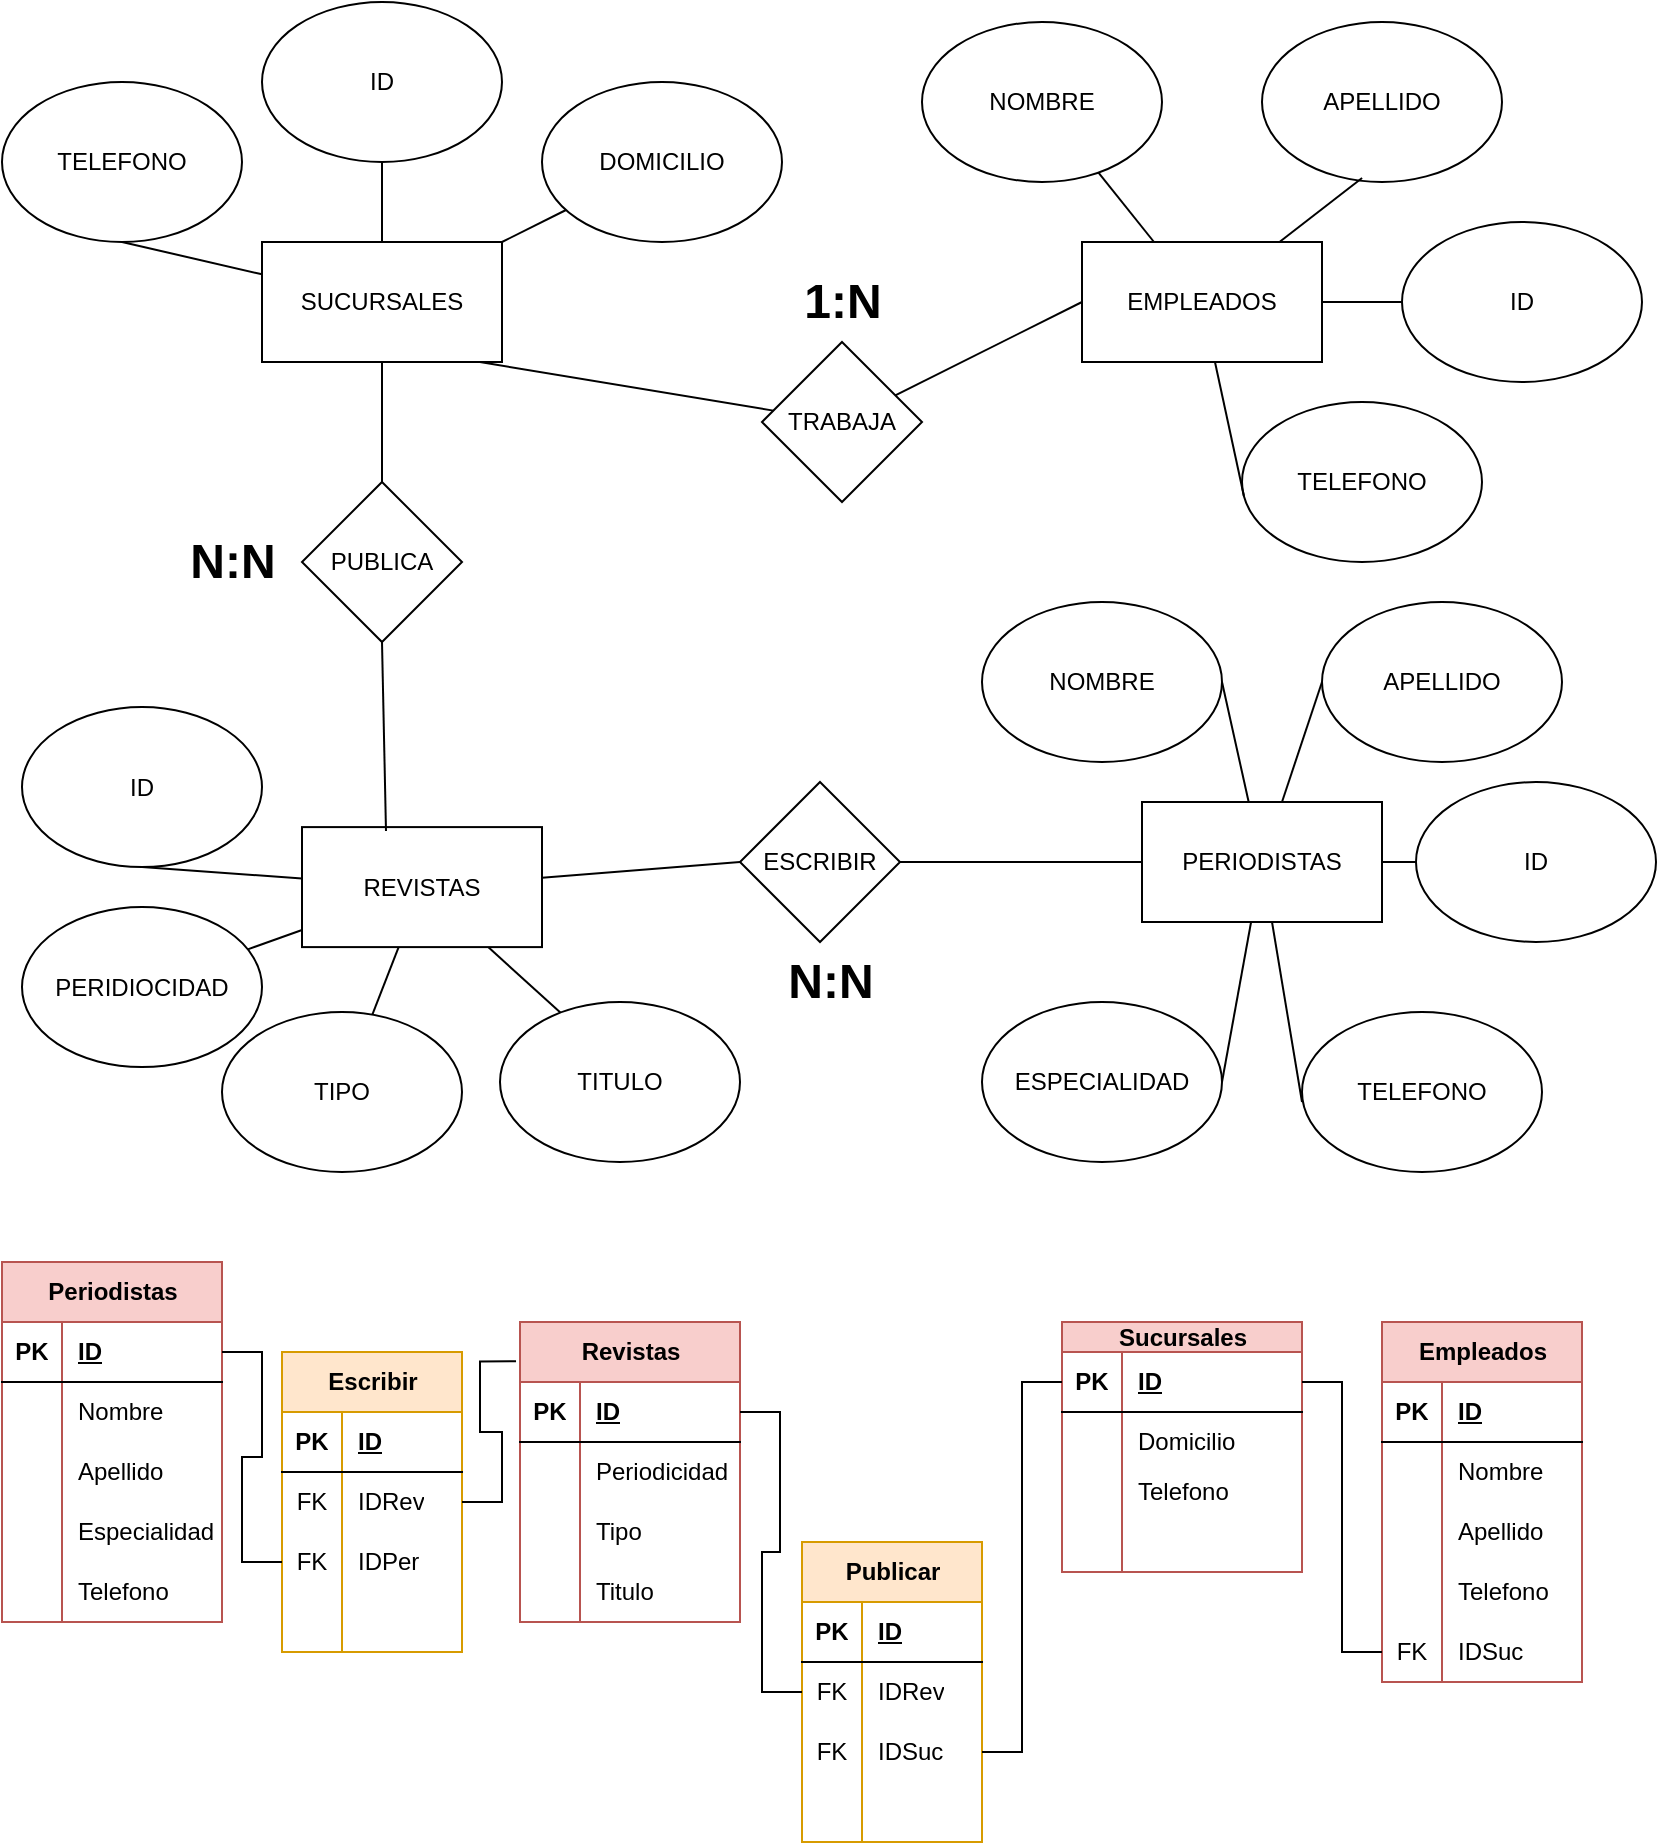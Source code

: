 <mxfile version="22.1.21" type="github" pages="4">
  <diagram name="Moodle" id="Xx2GPtKRPrGTt_XBKnPD">
    <mxGraphModel dx="960" dy="1083" grid="1" gridSize="10" guides="1" tooltips="1" connect="1" arrows="1" fold="1" page="1" pageScale="1" pageWidth="827" pageHeight="1169" math="0" shadow="0">
      <root>
        <mxCell id="0" />
        <mxCell id="1" parent="0" />
        <mxCell id="OjY1b_bEzQ7CaZI3-qbl-24" style="rounded=0;orthogonalLoop=1;jettySize=auto;html=1;entryX=0.5;entryY=1;entryDx=0;entryDy=0;endArrow=none;endFill=0;" parent="1" source="OjY1b_bEzQ7CaZI3-qbl-1" target="OjY1b_bEzQ7CaZI3-qbl-3" edge="1">
          <mxGeometry relative="1" as="geometry" />
        </mxCell>
        <mxCell id="OjY1b_bEzQ7CaZI3-qbl-25" value="" style="rounded=0;orthogonalLoop=1;jettySize=auto;html=1;endArrow=none;endFill=0;" parent="1" source="OjY1b_bEzQ7CaZI3-qbl-1" target="OjY1b_bEzQ7CaZI3-qbl-2" edge="1">
          <mxGeometry relative="1" as="geometry" />
        </mxCell>
        <mxCell id="OjY1b_bEzQ7CaZI3-qbl-40" style="rounded=0;orthogonalLoop=1;jettySize=auto;html=1;endArrow=none;endFill=0;" parent="1" source="OjY1b_bEzQ7CaZI3-qbl-1" target="OjY1b_bEzQ7CaZI3-qbl-5" edge="1">
          <mxGeometry relative="1" as="geometry" />
        </mxCell>
        <mxCell id="OjY1b_bEzQ7CaZI3-qbl-1" value="SUCURSALES" style="rounded=0;whiteSpace=wrap;html=1;" parent="1" vertex="1">
          <mxGeometry x="130" y="120" width="120" height="60" as="geometry" />
        </mxCell>
        <mxCell id="OjY1b_bEzQ7CaZI3-qbl-2" value="DOMICILIO" style="ellipse;whiteSpace=wrap;html=1;" parent="1" vertex="1">
          <mxGeometry x="270" y="40" width="120" height="80" as="geometry" />
        </mxCell>
        <mxCell id="OjY1b_bEzQ7CaZI3-qbl-3" value="TELEFONO" style="ellipse;whiteSpace=wrap;html=1;" parent="1" vertex="1">
          <mxGeometry y="40" width="120" height="80" as="geometry" />
        </mxCell>
        <mxCell id="OjY1b_bEzQ7CaZI3-qbl-23" value="" style="rounded=1;orthogonalLoop=1;jettySize=auto;html=1;endArrow=none;endFill=0;curved=0;" parent="1" source="OjY1b_bEzQ7CaZI3-qbl-4" target="OjY1b_bEzQ7CaZI3-qbl-1" edge="1">
          <mxGeometry relative="1" as="geometry" />
        </mxCell>
        <mxCell id="OjY1b_bEzQ7CaZI3-qbl-4" value="ID" style="ellipse;whiteSpace=wrap;html=1;" parent="1" vertex="1">
          <mxGeometry x="130" width="120" height="80" as="geometry" />
        </mxCell>
        <mxCell id="OjY1b_bEzQ7CaZI3-qbl-5" value="PUBLICA" style="rhombus;whiteSpace=wrap;html=1;" parent="1" vertex="1">
          <mxGeometry x="150" y="240" width="80" height="80" as="geometry" />
        </mxCell>
        <mxCell id="OjY1b_bEzQ7CaZI3-qbl-26" style="rounded=0;orthogonalLoop=1;jettySize=auto;html=1;endArrow=none;endFill=0;" parent="1" source="OjY1b_bEzQ7CaZI3-qbl-6" target="OjY1b_bEzQ7CaZI3-qbl-7" edge="1">
          <mxGeometry relative="1" as="geometry" />
        </mxCell>
        <mxCell id="OjY1b_bEzQ7CaZI3-qbl-28" style="rounded=1;orthogonalLoop=1;jettySize=auto;html=1;endArrow=none;endFill=0;curved=0;" parent="1" source="OjY1b_bEzQ7CaZI3-qbl-6" target="OjY1b_bEzQ7CaZI3-qbl-9" edge="1">
          <mxGeometry relative="1" as="geometry" />
        </mxCell>
        <mxCell id="OjY1b_bEzQ7CaZI3-qbl-6" value="EMPLEADOS" style="rounded=0;whiteSpace=wrap;html=1;" parent="1" vertex="1">
          <mxGeometry x="540" y="120" width="120" height="60" as="geometry" />
        </mxCell>
        <mxCell id="OjY1b_bEzQ7CaZI3-qbl-7" value="NOMBRE" style="ellipse;whiteSpace=wrap;html=1;" parent="1" vertex="1">
          <mxGeometry x="460" y="10" width="120" height="80" as="geometry" />
        </mxCell>
        <mxCell id="OjY1b_bEzQ7CaZI3-qbl-8" value="APELLIDO" style="ellipse;whiteSpace=wrap;html=1;" parent="1" vertex="1">
          <mxGeometry x="630" y="10" width="120" height="80" as="geometry" />
        </mxCell>
        <mxCell id="OjY1b_bEzQ7CaZI3-qbl-9" value="ID" style="ellipse;whiteSpace=wrap;html=1;" parent="1" vertex="1">
          <mxGeometry x="700" y="110" width="120" height="80" as="geometry" />
        </mxCell>
        <mxCell id="OjY1b_bEzQ7CaZI3-qbl-10" value="TELEFONO" style="ellipse;whiteSpace=wrap;html=1;" parent="1" vertex="1">
          <mxGeometry x="620" y="200" width="120" height="80" as="geometry" />
        </mxCell>
        <mxCell id="OjY1b_bEzQ7CaZI3-qbl-31" style="rounded=0;orthogonalLoop=1;jettySize=auto;html=1;entryX=0;entryY=0.5;entryDx=0;entryDy=0;endArrow=none;endFill=0;" parent="1" source="OjY1b_bEzQ7CaZI3-qbl-11" target="OjY1b_bEzQ7CaZI3-qbl-13" edge="1">
          <mxGeometry relative="1" as="geometry" />
        </mxCell>
        <mxCell id="OjY1b_bEzQ7CaZI3-qbl-32" style="rounded=0;orthogonalLoop=1;jettySize=auto;html=1;entryX=1;entryY=0.5;entryDx=0;entryDy=0;endArrow=none;endFill=0;" parent="1" source="OjY1b_bEzQ7CaZI3-qbl-11" target="OjY1b_bEzQ7CaZI3-qbl-12" edge="1">
          <mxGeometry relative="1" as="geometry" />
        </mxCell>
        <mxCell id="OjY1b_bEzQ7CaZI3-qbl-33" value="" style="rounded=1;orthogonalLoop=1;jettySize=auto;html=1;endArrow=none;endFill=0;curved=0;" parent="1" source="OjY1b_bEzQ7CaZI3-qbl-11" target="OjY1b_bEzQ7CaZI3-qbl-14" edge="1">
          <mxGeometry relative="1" as="geometry" />
        </mxCell>
        <mxCell id="OjY1b_bEzQ7CaZI3-qbl-35" style="rounded=0;orthogonalLoop=1;jettySize=auto;html=1;entryX=1;entryY=0.5;entryDx=0;entryDy=0;endArrow=none;endFill=0;" parent="1" source="OjY1b_bEzQ7CaZI3-qbl-11" target="OjY1b_bEzQ7CaZI3-qbl-16" edge="1">
          <mxGeometry relative="1" as="geometry" />
        </mxCell>
        <mxCell id="OjY1b_bEzQ7CaZI3-qbl-11" value="PERIODISTAS" style="rounded=0;whiteSpace=wrap;html=1;" parent="1" vertex="1">
          <mxGeometry x="570" y="400" width="120" height="60" as="geometry" />
        </mxCell>
        <mxCell id="OjY1b_bEzQ7CaZI3-qbl-12" value="NOMBRE" style="ellipse;whiteSpace=wrap;html=1;" parent="1" vertex="1">
          <mxGeometry x="490" y="300" width="120" height="80" as="geometry" />
        </mxCell>
        <mxCell id="OjY1b_bEzQ7CaZI3-qbl-13" value="APELLIDO" style="ellipse;whiteSpace=wrap;html=1;" parent="1" vertex="1">
          <mxGeometry x="660" y="300" width="120" height="80" as="geometry" />
        </mxCell>
        <mxCell id="OjY1b_bEzQ7CaZI3-qbl-14" value="ID" style="ellipse;whiteSpace=wrap;html=1;" parent="1" vertex="1">
          <mxGeometry x="707" y="390" width="120" height="80" as="geometry" />
        </mxCell>
        <mxCell id="OjY1b_bEzQ7CaZI3-qbl-15" value="TELEFONO" style="ellipse;whiteSpace=wrap;html=1;" parent="1" vertex="1">
          <mxGeometry x="650" y="505" width="120" height="80" as="geometry" />
        </mxCell>
        <mxCell id="OjY1b_bEzQ7CaZI3-qbl-16" value="ESPECIALIDAD" style="ellipse;whiteSpace=wrap;html=1;" parent="1" vertex="1">
          <mxGeometry x="490" y="500" width="120" height="80" as="geometry" />
        </mxCell>
        <mxCell id="OjY1b_bEzQ7CaZI3-qbl-43" style="rounded=0;orthogonalLoop=1;jettySize=auto;html=1;entryX=0;entryY=0.5;entryDx=0;entryDy=0;endArrow=none;endFill=0;" parent="1" source="OjY1b_bEzQ7CaZI3-qbl-17" target="OjY1b_bEzQ7CaZI3-qbl-11" edge="1">
          <mxGeometry relative="1" as="geometry" />
        </mxCell>
        <mxCell id="OjY1b_bEzQ7CaZI3-qbl-17" value="ESCRIBIR" style="rhombus;whiteSpace=wrap;html=1;" parent="1" vertex="1">
          <mxGeometry x="369" y="390" width="80" height="80" as="geometry" />
        </mxCell>
        <mxCell id="OjY1b_bEzQ7CaZI3-qbl-36" style="rounded=0;orthogonalLoop=1;jettySize=auto;html=1;endArrow=none;endFill=0;" parent="1" source="OjY1b_bEzQ7CaZI3-qbl-18" edge="1">
          <mxGeometry relative="1" as="geometry">
            <mxPoint x="284.658" y="510.225" as="targetPoint" />
          </mxGeometry>
        </mxCell>
        <mxCell id="OjY1b_bEzQ7CaZI3-qbl-37" style="rounded=0;orthogonalLoop=1;jettySize=auto;html=1;endArrow=none;endFill=0;" parent="1" source="OjY1b_bEzQ7CaZI3-qbl-18" target="OjY1b_bEzQ7CaZI3-qbl-22" edge="1">
          <mxGeometry relative="1" as="geometry" />
        </mxCell>
        <mxCell id="OjY1b_bEzQ7CaZI3-qbl-38" style="rounded=0;orthogonalLoop=1;jettySize=auto;html=1;endArrow=none;endFill=0;" parent="1" source="OjY1b_bEzQ7CaZI3-qbl-18" target="OjY1b_bEzQ7CaZI3-qbl-21" edge="1">
          <mxGeometry relative="1" as="geometry" />
        </mxCell>
        <mxCell id="OjY1b_bEzQ7CaZI3-qbl-39" style="rounded=1;orthogonalLoop=1;jettySize=auto;html=1;entryX=0.5;entryY=1;entryDx=0;entryDy=0;endArrow=none;endFill=0;curved=0;" parent="1" source="OjY1b_bEzQ7CaZI3-qbl-18" target="OjY1b_bEzQ7CaZI3-qbl-20" edge="1">
          <mxGeometry relative="1" as="geometry" />
        </mxCell>
        <mxCell id="OjY1b_bEzQ7CaZI3-qbl-42" style="rounded=0;orthogonalLoop=1;jettySize=auto;html=1;entryX=0;entryY=0.5;entryDx=0;entryDy=0;endArrow=none;endFill=0;" parent="1" source="OjY1b_bEzQ7CaZI3-qbl-18" target="OjY1b_bEzQ7CaZI3-qbl-17" edge="1">
          <mxGeometry relative="1" as="geometry">
            <mxPoint x="359" y="430" as="targetPoint" />
          </mxGeometry>
        </mxCell>
        <mxCell id="OjY1b_bEzQ7CaZI3-qbl-18" value="REVISTAS" style="rounded=0;whiteSpace=wrap;html=1;" parent="1" vertex="1">
          <mxGeometry x="150" y="412.55" width="120" height="60" as="geometry" />
        </mxCell>
        <mxCell id="OjY1b_bEzQ7CaZI3-qbl-19" value="TITULO" style="ellipse;whiteSpace=wrap;html=1;" parent="1" vertex="1">
          <mxGeometry x="249" y="500" width="120" height="80" as="geometry" />
        </mxCell>
        <mxCell id="OjY1b_bEzQ7CaZI3-qbl-20" value="ID" style="ellipse;whiteSpace=wrap;html=1;" parent="1" vertex="1">
          <mxGeometry x="10" y="352.55" width="120" height="80" as="geometry" />
        </mxCell>
        <mxCell id="OjY1b_bEzQ7CaZI3-qbl-21" value="PERIDIOCIDAD" style="ellipse;whiteSpace=wrap;html=1;" parent="1" vertex="1">
          <mxGeometry x="10" y="452.55" width="120" height="80" as="geometry" />
        </mxCell>
        <mxCell id="OjY1b_bEzQ7CaZI3-qbl-22" value="TIPO" style="ellipse;whiteSpace=wrap;html=1;" parent="1" vertex="1">
          <mxGeometry x="110" y="505.0" width="120" height="80" as="geometry" />
        </mxCell>
        <mxCell id="OjY1b_bEzQ7CaZI3-qbl-27" style="rounded=0;orthogonalLoop=1;jettySize=auto;html=1;entryX=0.417;entryY=0.975;entryDx=0;entryDy=0;entryPerimeter=0;endArrow=none;endFill=0;" parent="1" source="OjY1b_bEzQ7CaZI3-qbl-6" target="OjY1b_bEzQ7CaZI3-qbl-8" edge="1">
          <mxGeometry relative="1" as="geometry" />
        </mxCell>
        <mxCell id="OjY1b_bEzQ7CaZI3-qbl-29" style="rounded=0;orthogonalLoop=1;jettySize=auto;html=1;entryX=0.008;entryY=0.588;entryDx=0;entryDy=0;entryPerimeter=0;endArrow=none;endFill=0;" parent="1" source="OjY1b_bEzQ7CaZI3-qbl-6" target="OjY1b_bEzQ7CaZI3-qbl-10" edge="1">
          <mxGeometry relative="1" as="geometry" />
        </mxCell>
        <mxCell id="OjY1b_bEzQ7CaZI3-qbl-34" style="rounded=0;orthogonalLoop=1;jettySize=auto;html=1;endArrow=none;endFill=0;" parent="1" source="OjY1b_bEzQ7CaZI3-qbl-11" edge="1">
          <mxGeometry relative="1" as="geometry">
            <mxPoint x="650" y="550" as="targetPoint" />
          </mxGeometry>
        </mxCell>
        <mxCell id="OjY1b_bEzQ7CaZI3-qbl-41" style="rounded=0;orthogonalLoop=1;jettySize=auto;html=1;entryX=0.35;entryY=0.033;entryDx=0;entryDy=0;entryPerimeter=0;endArrow=none;endFill=0;exitX=0.5;exitY=1;exitDx=0;exitDy=0;" parent="1" source="OjY1b_bEzQ7CaZI3-qbl-5" target="OjY1b_bEzQ7CaZI3-qbl-18" edge="1">
          <mxGeometry relative="1" as="geometry">
            <mxPoint x="198.446" y="319.996" as="sourcePoint" />
          </mxGeometry>
        </mxCell>
        <mxCell id="OjY1b_bEzQ7CaZI3-qbl-45" style="rounded=0;orthogonalLoop=1;jettySize=auto;html=1;entryX=0;entryY=0.5;entryDx=0;entryDy=0;endArrow=none;endFill=0;" parent="1" source="OjY1b_bEzQ7CaZI3-qbl-44" target="OjY1b_bEzQ7CaZI3-qbl-6" edge="1">
          <mxGeometry relative="1" as="geometry" />
        </mxCell>
        <mxCell id="OjY1b_bEzQ7CaZI3-qbl-44" value="TRABAJA" style="rhombus;whiteSpace=wrap;html=1;" parent="1" vertex="1">
          <mxGeometry x="380" y="170" width="80" height="80" as="geometry" />
        </mxCell>
        <mxCell id="OjY1b_bEzQ7CaZI3-qbl-46" style="rounded=0;orthogonalLoop=1;jettySize=auto;html=1;entryX=0.908;entryY=1;entryDx=0;entryDy=0;entryPerimeter=0;endArrow=none;endFill=0;" parent="1" source="OjY1b_bEzQ7CaZI3-qbl-44" target="OjY1b_bEzQ7CaZI3-qbl-1" edge="1">
          <mxGeometry relative="1" as="geometry" />
        </mxCell>
        <mxCell id="OjY1b_bEzQ7CaZI3-qbl-49" value="1:N" style="text;strokeColor=none;fillColor=none;html=1;fontSize=24;fontStyle=1;verticalAlign=middle;align=center;" parent="1" vertex="1">
          <mxGeometry x="385" y="140" width="70" height="20" as="geometry" />
        </mxCell>
        <mxCell id="OjY1b_bEzQ7CaZI3-qbl-50" value="N:N" style="text;strokeColor=none;fillColor=none;html=1;fontSize=24;fontStyle=1;verticalAlign=middle;align=center;" parent="1" vertex="1">
          <mxGeometry x="80" y="270" width="70" height="20" as="geometry" />
        </mxCell>
        <mxCell id="OjY1b_bEzQ7CaZI3-qbl-51" value="N:N" style="text;strokeColor=none;fillColor=none;html=1;fontSize=24;fontStyle=1;verticalAlign=middle;align=center;" parent="1" vertex="1">
          <mxGeometry x="379" y="480" width="70" height="20" as="geometry" />
        </mxCell>
        <mxCell id="jaVRW8qPfIfZsW8xsI2l-1" value="Sucursales" style="shape=table;startSize=15;container=1;collapsible=1;childLayout=tableLayout;fixedRows=1;rowLines=0;fontStyle=1;align=center;resizeLast=1;html=1;fillColor=#f8cecc;strokeColor=#b85450;" vertex="1" parent="1">
          <mxGeometry x="530" y="660" width="120" height="125" as="geometry" />
        </mxCell>
        <mxCell id="jaVRW8qPfIfZsW8xsI2l-2" value="" style="shape=tableRow;horizontal=0;startSize=0;swimlaneHead=0;swimlaneBody=0;fillColor=none;collapsible=0;dropTarget=0;points=[[0,0.5],[1,0.5]];portConstraint=eastwest;top=0;left=0;right=0;bottom=1;" vertex="1" parent="jaVRW8qPfIfZsW8xsI2l-1">
          <mxGeometry y="15" width="120" height="30" as="geometry" />
        </mxCell>
        <mxCell id="jaVRW8qPfIfZsW8xsI2l-3" value="PK" style="shape=partialRectangle;connectable=0;fillColor=none;top=0;left=0;bottom=0;right=0;fontStyle=1;overflow=hidden;whiteSpace=wrap;html=1;" vertex="1" parent="jaVRW8qPfIfZsW8xsI2l-2">
          <mxGeometry width="30" height="30" as="geometry">
            <mxRectangle width="30" height="30" as="alternateBounds" />
          </mxGeometry>
        </mxCell>
        <mxCell id="jaVRW8qPfIfZsW8xsI2l-4" value="ID" style="shape=partialRectangle;connectable=0;fillColor=none;top=0;left=0;bottom=0;right=0;align=left;spacingLeft=6;fontStyle=5;overflow=hidden;whiteSpace=wrap;html=1;" vertex="1" parent="jaVRW8qPfIfZsW8xsI2l-2">
          <mxGeometry x="30" width="90" height="30" as="geometry">
            <mxRectangle width="90" height="30" as="alternateBounds" />
          </mxGeometry>
        </mxCell>
        <mxCell id="jaVRW8qPfIfZsW8xsI2l-5" value="" style="shape=tableRow;horizontal=0;startSize=0;swimlaneHead=0;swimlaneBody=0;fillColor=none;collapsible=0;dropTarget=0;points=[[0,0.5],[1,0.5]];portConstraint=eastwest;top=0;left=0;right=0;bottom=0;" vertex="1" parent="jaVRW8qPfIfZsW8xsI2l-1">
          <mxGeometry y="45" width="120" height="30" as="geometry" />
        </mxCell>
        <mxCell id="jaVRW8qPfIfZsW8xsI2l-6" value="" style="shape=partialRectangle;connectable=0;fillColor=none;top=0;left=0;bottom=0;right=0;editable=1;overflow=hidden;whiteSpace=wrap;html=1;" vertex="1" parent="jaVRW8qPfIfZsW8xsI2l-5">
          <mxGeometry width="30" height="30" as="geometry">
            <mxRectangle width="30" height="30" as="alternateBounds" />
          </mxGeometry>
        </mxCell>
        <mxCell id="jaVRW8qPfIfZsW8xsI2l-7" value="Domicilio" style="shape=partialRectangle;connectable=0;fillColor=none;top=0;left=0;bottom=0;right=0;align=left;spacingLeft=6;overflow=hidden;whiteSpace=wrap;html=1;" vertex="1" parent="jaVRW8qPfIfZsW8xsI2l-5">
          <mxGeometry x="30" width="90" height="30" as="geometry">
            <mxRectangle width="90" height="30" as="alternateBounds" />
          </mxGeometry>
        </mxCell>
        <mxCell id="jaVRW8qPfIfZsW8xsI2l-8" value="" style="shape=tableRow;horizontal=0;startSize=0;swimlaneHead=0;swimlaneBody=0;fillColor=none;collapsible=0;dropTarget=0;points=[[0,0.5],[1,0.5]];portConstraint=eastwest;top=0;left=0;right=0;bottom=0;" vertex="1" parent="jaVRW8qPfIfZsW8xsI2l-1">
          <mxGeometry y="75" width="120" height="20" as="geometry" />
        </mxCell>
        <mxCell id="jaVRW8qPfIfZsW8xsI2l-9" value="" style="shape=partialRectangle;connectable=0;fillColor=none;top=0;left=0;bottom=0;right=0;editable=1;overflow=hidden;whiteSpace=wrap;html=1;" vertex="1" parent="jaVRW8qPfIfZsW8xsI2l-8">
          <mxGeometry width="30" height="20" as="geometry">
            <mxRectangle width="30" height="20" as="alternateBounds" />
          </mxGeometry>
        </mxCell>
        <mxCell id="jaVRW8qPfIfZsW8xsI2l-10" value="Telefono" style="shape=partialRectangle;connectable=0;fillColor=none;top=0;left=0;bottom=0;right=0;align=left;spacingLeft=6;overflow=hidden;whiteSpace=wrap;html=1;" vertex="1" parent="jaVRW8qPfIfZsW8xsI2l-8">
          <mxGeometry x="30" width="90" height="20" as="geometry">
            <mxRectangle width="90" height="20" as="alternateBounds" />
          </mxGeometry>
        </mxCell>
        <mxCell id="jaVRW8qPfIfZsW8xsI2l-11" value="" style="shape=tableRow;horizontal=0;startSize=0;swimlaneHead=0;swimlaneBody=0;fillColor=none;collapsible=0;dropTarget=0;points=[[0,0.5],[1,0.5]];portConstraint=eastwest;top=0;left=0;right=0;bottom=0;" vertex="1" parent="jaVRW8qPfIfZsW8xsI2l-1">
          <mxGeometry y="95" width="120" height="30" as="geometry" />
        </mxCell>
        <mxCell id="jaVRW8qPfIfZsW8xsI2l-12" value="" style="shape=partialRectangle;connectable=0;fillColor=none;top=0;left=0;bottom=0;right=0;editable=1;overflow=hidden;whiteSpace=wrap;html=1;" vertex="1" parent="jaVRW8qPfIfZsW8xsI2l-11">
          <mxGeometry width="30" height="30" as="geometry">
            <mxRectangle width="30" height="30" as="alternateBounds" />
          </mxGeometry>
        </mxCell>
        <mxCell id="jaVRW8qPfIfZsW8xsI2l-13" value="" style="shape=partialRectangle;connectable=0;fillColor=none;top=0;left=0;bottom=0;right=0;align=left;spacingLeft=6;overflow=hidden;whiteSpace=wrap;html=1;" vertex="1" parent="jaVRW8qPfIfZsW8xsI2l-11">
          <mxGeometry x="30" width="90" height="30" as="geometry">
            <mxRectangle width="90" height="30" as="alternateBounds" />
          </mxGeometry>
        </mxCell>
        <mxCell id="jaVRW8qPfIfZsW8xsI2l-14" value="Revistas" style="shape=table;startSize=30;container=1;collapsible=1;childLayout=tableLayout;fixedRows=1;rowLines=0;fontStyle=1;align=center;resizeLast=1;html=1;fillColor=#f8cecc;strokeColor=#b85450;" vertex="1" parent="1">
          <mxGeometry x="259" y="660" width="110" height="150" as="geometry" />
        </mxCell>
        <mxCell id="jaVRW8qPfIfZsW8xsI2l-15" value="" style="shape=tableRow;horizontal=0;startSize=0;swimlaneHead=0;swimlaneBody=0;fillColor=none;collapsible=0;dropTarget=0;points=[[0,0.5],[1,0.5]];portConstraint=eastwest;top=0;left=0;right=0;bottom=1;" vertex="1" parent="jaVRW8qPfIfZsW8xsI2l-14">
          <mxGeometry y="30" width="110" height="30" as="geometry" />
        </mxCell>
        <mxCell id="jaVRW8qPfIfZsW8xsI2l-16" value="PK" style="shape=partialRectangle;connectable=0;fillColor=none;top=0;left=0;bottom=0;right=0;fontStyle=1;overflow=hidden;whiteSpace=wrap;html=1;" vertex="1" parent="jaVRW8qPfIfZsW8xsI2l-15">
          <mxGeometry width="30" height="30" as="geometry">
            <mxRectangle width="30" height="30" as="alternateBounds" />
          </mxGeometry>
        </mxCell>
        <mxCell id="jaVRW8qPfIfZsW8xsI2l-17" value="ID" style="shape=partialRectangle;connectable=0;fillColor=none;top=0;left=0;bottom=0;right=0;align=left;spacingLeft=6;fontStyle=5;overflow=hidden;whiteSpace=wrap;html=1;" vertex="1" parent="jaVRW8qPfIfZsW8xsI2l-15">
          <mxGeometry x="30" width="80" height="30" as="geometry">
            <mxRectangle width="80" height="30" as="alternateBounds" />
          </mxGeometry>
        </mxCell>
        <mxCell id="jaVRW8qPfIfZsW8xsI2l-18" value="" style="shape=tableRow;horizontal=0;startSize=0;swimlaneHead=0;swimlaneBody=0;fillColor=none;collapsible=0;dropTarget=0;points=[[0,0.5],[1,0.5]];portConstraint=eastwest;top=0;left=0;right=0;bottom=0;" vertex="1" parent="jaVRW8qPfIfZsW8xsI2l-14">
          <mxGeometry y="60" width="110" height="30" as="geometry" />
        </mxCell>
        <mxCell id="jaVRW8qPfIfZsW8xsI2l-19" value="" style="shape=partialRectangle;connectable=0;fillColor=none;top=0;left=0;bottom=0;right=0;editable=1;overflow=hidden;whiteSpace=wrap;html=1;" vertex="1" parent="jaVRW8qPfIfZsW8xsI2l-18">
          <mxGeometry width="30" height="30" as="geometry">
            <mxRectangle width="30" height="30" as="alternateBounds" />
          </mxGeometry>
        </mxCell>
        <mxCell id="jaVRW8qPfIfZsW8xsI2l-20" value="Periodicidad" style="shape=partialRectangle;connectable=0;fillColor=none;top=0;left=0;bottom=0;right=0;align=left;spacingLeft=6;overflow=hidden;whiteSpace=wrap;html=1;" vertex="1" parent="jaVRW8qPfIfZsW8xsI2l-18">
          <mxGeometry x="30" width="80" height="30" as="geometry">
            <mxRectangle width="80" height="30" as="alternateBounds" />
          </mxGeometry>
        </mxCell>
        <mxCell id="jaVRW8qPfIfZsW8xsI2l-21" value="" style="shape=tableRow;horizontal=0;startSize=0;swimlaneHead=0;swimlaneBody=0;fillColor=none;collapsible=0;dropTarget=0;points=[[0,0.5],[1,0.5]];portConstraint=eastwest;top=0;left=0;right=0;bottom=0;" vertex="1" parent="jaVRW8qPfIfZsW8xsI2l-14">
          <mxGeometry y="90" width="110" height="30" as="geometry" />
        </mxCell>
        <mxCell id="jaVRW8qPfIfZsW8xsI2l-22" value="" style="shape=partialRectangle;connectable=0;fillColor=none;top=0;left=0;bottom=0;right=0;editable=1;overflow=hidden;whiteSpace=wrap;html=1;" vertex="1" parent="jaVRW8qPfIfZsW8xsI2l-21">
          <mxGeometry width="30" height="30" as="geometry">
            <mxRectangle width="30" height="30" as="alternateBounds" />
          </mxGeometry>
        </mxCell>
        <mxCell id="jaVRW8qPfIfZsW8xsI2l-23" value="Tipo" style="shape=partialRectangle;connectable=0;fillColor=none;top=0;left=0;bottom=0;right=0;align=left;spacingLeft=6;overflow=hidden;whiteSpace=wrap;html=1;" vertex="1" parent="jaVRW8qPfIfZsW8xsI2l-21">
          <mxGeometry x="30" width="80" height="30" as="geometry">
            <mxRectangle width="80" height="30" as="alternateBounds" />
          </mxGeometry>
        </mxCell>
        <mxCell id="jaVRW8qPfIfZsW8xsI2l-24" value="" style="shape=tableRow;horizontal=0;startSize=0;swimlaneHead=0;swimlaneBody=0;fillColor=none;collapsible=0;dropTarget=0;points=[[0,0.5],[1,0.5]];portConstraint=eastwest;top=0;left=0;right=0;bottom=0;" vertex="1" parent="jaVRW8qPfIfZsW8xsI2l-14">
          <mxGeometry y="120" width="110" height="30" as="geometry" />
        </mxCell>
        <mxCell id="jaVRW8qPfIfZsW8xsI2l-25" value="" style="shape=partialRectangle;connectable=0;fillColor=none;top=0;left=0;bottom=0;right=0;editable=1;overflow=hidden;whiteSpace=wrap;html=1;" vertex="1" parent="jaVRW8qPfIfZsW8xsI2l-24">
          <mxGeometry width="30" height="30" as="geometry">
            <mxRectangle width="30" height="30" as="alternateBounds" />
          </mxGeometry>
        </mxCell>
        <mxCell id="jaVRW8qPfIfZsW8xsI2l-26" value="Titulo" style="shape=partialRectangle;connectable=0;fillColor=none;top=0;left=0;bottom=0;right=0;align=left;spacingLeft=6;overflow=hidden;whiteSpace=wrap;html=1;" vertex="1" parent="jaVRW8qPfIfZsW8xsI2l-24">
          <mxGeometry x="30" width="80" height="30" as="geometry">
            <mxRectangle width="80" height="30" as="alternateBounds" />
          </mxGeometry>
        </mxCell>
        <mxCell id="jaVRW8qPfIfZsW8xsI2l-30" value="Periodistas" style="shape=table;startSize=30;container=1;collapsible=1;childLayout=tableLayout;fixedRows=1;rowLines=0;fontStyle=1;align=center;resizeLast=1;html=1;fillColor=#f8cecc;strokeColor=#b85450;" vertex="1" parent="1">
          <mxGeometry y="630" width="110" height="180" as="geometry" />
        </mxCell>
        <mxCell id="jaVRW8qPfIfZsW8xsI2l-31" value="" style="shape=tableRow;horizontal=0;startSize=0;swimlaneHead=0;swimlaneBody=0;fillColor=none;collapsible=0;dropTarget=0;points=[[0,0.5],[1,0.5]];portConstraint=eastwest;top=0;left=0;right=0;bottom=1;" vertex="1" parent="jaVRW8qPfIfZsW8xsI2l-30">
          <mxGeometry y="30" width="110" height="30" as="geometry" />
        </mxCell>
        <mxCell id="jaVRW8qPfIfZsW8xsI2l-32" value="PK" style="shape=partialRectangle;connectable=0;fillColor=none;top=0;left=0;bottom=0;right=0;fontStyle=1;overflow=hidden;whiteSpace=wrap;html=1;" vertex="1" parent="jaVRW8qPfIfZsW8xsI2l-31">
          <mxGeometry width="30" height="30" as="geometry">
            <mxRectangle width="30" height="30" as="alternateBounds" />
          </mxGeometry>
        </mxCell>
        <mxCell id="jaVRW8qPfIfZsW8xsI2l-33" value="ID" style="shape=partialRectangle;connectable=0;fillColor=none;top=0;left=0;bottom=0;right=0;align=left;spacingLeft=6;fontStyle=5;overflow=hidden;whiteSpace=wrap;html=1;" vertex="1" parent="jaVRW8qPfIfZsW8xsI2l-31">
          <mxGeometry x="30" width="80" height="30" as="geometry">
            <mxRectangle width="80" height="30" as="alternateBounds" />
          </mxGeometry>
        </mxCell>
        <mxCell id="jaVRW8qPfIfZsW8xsI2l-34" value="" style="shape=tableRow;horizontal=0;startSize=0;swimlaneHead=0;swimlaneBody=0;fillColor=none;collapsible=0;dropTarget=0;points=[[0,0.5],[1,0.5]];portConstraint=eastwest;top=0;left=0;right=0;bottom=0;" vertex="1" parent="jaVRW8qPfIfZsW8xsI2l-30">
          <mxGeometry y="60" width="110" height="30" as="geometry" />
        </mxCell>
        <mxCell id="jaVRW8qPfIfZsW8xsI2l-35" value="" style="shape=partialRectangle;connectable=0;fillColor=none;top=0;left=0;bottom=0;right=0;editable=1;overflow=hidden;whiteSpace=wrap;html=1;" vertex="1" parent="jaVRW8qPfIfZsW8xsI2l-34">
          <mxGeometry width="30" height="30" as="geometry">
            <mxRectangle width="30" height="30" as="alternateBounds" />
          </mxGeometry>
        </mxCell>
        <mxCell id="jaVRW8qPfIfZsW8xsI2l-36" value="Nombre" style="shape=partialRectangle;connectable=0;fillColor=none;top=0;left=0;bottom=0;right=0;align=left;spacingLeft=6;overflow=hidden;whiteSpace=wrap;html=1;" vertex="1" parent="jaVRW8qPfIfZsW8xsI2l-34">
          <mxGeometry x="30" width="80" height="30" as="geometry">
            <mxRectangle width="80" height="30" as="alternateBounds" />
          </mxGeometry>
        </mxCell>
        <mxCell id="jaVRW8qPfIfZsW8xsI2l-37" value="" style="shape=tableRow;horizontal=0;startSize=0;swimlaneHead=0;swimlaneBody=0;fillColor=none;collapsible=0;dropTarget=0;points=[[0,0.5],[1,0.5]];portConstraint=eastwest;top=0;left=0;right=0;bottom=0;" vertex="1" parent="jaVRW8qPfIfZsW8xsI2l-30">
          <mxGeometry y="90" width="110" height="30" as="geometry" />
        </mxCell>
        <mxCell id="jaVRW8qPfIfZsW8xsI2l-38" value="" style="shape=partialRectangle;connectable=0;fillColor=none;top=0;left=0;bottom=0;right=0;editable=1;overflow=hidden;whiteSpace=wrap;html=1;" vertex="1" parent="jaVRW8qPfIfZsW8xsI2l-37">
          <mxGeometry width="30" height="30" as="geometry">
            <mxRectangle width="30" height="30" as="alternateBounds" />
          </mxGeometry>
        </mxCell>
        <mxCell id="jaVRW8qPfIfZsW8xsI2l-39" value="Apellido" style="shape=partialRectangle;connectable=0;fillColor=none;top=0;left=0;bottom=0;right=0;align=left;spacingLeft=6;overflow=hidden;whiteSpace=wrap;html=1;" vertex="1" parent="jaVRW8qPfIfZsW8xsI2l-37">
          <mxGeometry x="30" width="80" height="30" as="geometry">
            <mxRectangle width="80" height="30" as="alternateBounds" />
          </mxGeometry>
        </mxCell>
        <mxCell id="jaVRW8qPfIfZsW8xsI2l-40" value="" style="shape=tableRow;horizontal=0;startSize=0;swimlaneHead=0;swimlaneBody=0;fillColor=none;collapsible=0;dropTarget=0;points=[[0,0.5],[1,0.5]];portConstraint=eastwest;top=0;left=0;right=0;bottom=0;" vertex="1" parent="jaVRW8qPfIfZsW8xsI2l-30">
          <mxGeometry y="120" width="110" height="30" as="geometry" />
        </mxCell>
        <mxCell id="jaVRW8qPfIfZsW8xsI2l-41" value="" style="shape=partialRectangle;connectable=0;fillColor=none;top=0;left=0;bottom=0;right=0;editable=1;overflow=hidden;whiteSpace=wrap;html=1;" vertex="1" parent="jaVRW8qPfIfZsW8xsI2l-40">
          <mxGeometry width="30" height="30" as="geometry">
            <mxRectangle width="30" height="30" as="alternateBounds" />
          </mxGeometry>
        </mxCell>
        <mxCell id="jaVRW8qPfIfZsW8xsI2l-42" value="Especialidad" style="shape=partialRectangle;connectable=0;fillColor=none;top=0;left=0;bottom=0;right=0;align=left;spacingLeft=6;overflow=hidden;whiteSpace=wrap;html=1;" vertex="1" parent="jaVRW8qPfIfZsW8xsI2l-40">
          <mxGeometry x="30" width="80" height="30" as="geometry">
            <mxRectangle width="80" height="30" as="alternateBounds" />
          </mxGeometry>
        </mxCell>
        <mxCell id="jaVRW8qPfIfZsW8xsI2l-46" value="" style="shape=tableRow;horizontal=0;startSize=0;swimlaneHead=0;swimlaneBody=0;fillColor=none;collapsible=0;dropTarget=0;points=[[0,0.5],[1,0.5]];portConstraint=eastwest;top=0;left=0;right=0;bottom=0;" vertex="1" parent="jaVRW8qPfIfZsW8xsI2l-30">
          <mxGeometry y="150" width="110" height="30" as="geometry" />
        </mxCell>
        <mxCell id="jaVRW8qPfIfZsW8xsI2l-47" value="" style="shape=partialRectangle;connectable=0;fillColor=none;top=0;left=0;bottom=0;right=0;editable=1;overflow=hidden;whiteSpace=wrap;html=1;" vertex="1" parent="jaVRW8qPfIfZsW8xsI2l-46">
          <mxGeometry width="30" height="30" as="geometry">
            <mxRectangle width="30" height="30" as="alternateBounds" />
          </mxGeometry>
        </mxCell>
        <mxCell id="jaVRW8qPfIfZsW8xsI2l-48" value="Telefono" style="shape=partialRectangle;connectable=0;fillColor=none;top=0;left=0;bottom=0;right=0;align=left;spacingLeft=6;overflow=hidden;whiteSpace=wrap;html=1;" vertex="1" parent="jaVRW8qPfIfZsW8xsI2l-46">
          <mxGeometry x="30" width="80" height="30" as="geometry">
            <mxRectangle width="80" height="30" as="alternateBounds" />
          </mxGeometry>
        </mxCell>
        <mxCell id="NPVcUwXzbVGIcSccSoY5-14" value="Publicar" style="shape=table;startSize=30;container=1;collapsible=1;childLayout=tableLayout;fixedRows=1;rowLines=0;fontStyle=1;align=center;resizeLast=1;html=1;fillColor=#ffe6cc;strokeColor=#d79b00;" vertex="1" parent="1">
          <mxGeometry x="400" y="770" width="90" height="150" as="geometry" />
        </mxCell>
        <mxCell id="NPVcUwXzbVGIcSccSoY5-15" value="" style="shape=tableRow;horizontal=0;startSize=0;swimlaneHead=0;swimlaneBody=0;fillColor=none;collapsible=0;dropTarget=0;points=[[0,0.5],[1,0.5]];portConstraint=eastwest;top=0;left=0;right=0;bottom=1;" vertex="1" parent="NPVcUwXzbVGIcSccSoY5-14">
          <mxGeometry y="30" width="90" height="30" as="geometry" />
        </mxCell>
        <mxCell id="NPVcUwXzbVGIcSccSoY5-16" value="PK" style="shape=partialRectangle;connectable=0;fillColor=none;top=0;left=0;bottom=0;right=0;fontStyle=1;overflow=hidden;whiteSpace=wrap;html=1;" vertex="1" parent="NPVcUwXzbVGIcSccSoY5-15">
          <mxGeometry width="30" height="30" as="geometry">
            <mxRectangle width="30" height="30" as="alternateBounds" />
          </mxGeometry>
        </mxCell>
        <mxCell id="NPVcUwXzbVGIcSccSoY5-17" value="ID" style="shape=partialRectangle;connectable=0;fillColor=none;top=0;left=0;bottom=0;right=0;align=left;spacingLeft=6;fontStyle=5;overflow=hidden;whiteSpace=wrap;html=1;" vertex="1" parent="NPVcUwXzbVGIcSccSoY5-15">
          <mxGeometry x="30" width="60" height="30" as="geometry">
            <mxRectangle width="60" height="30" as="alternateBounds" />
          </mxGeometry>
        </mxCell>
        <mxCell id="NPVcUwXzbVGIcSccSoY5-18" value="" style="shape=tableRow;horizontal=0;startSize=0;swimlaneHead=0;swimlaneBody=0;fillColor=none;collapsible=0;dropTarget=0;points=[[0,0.5],[1,0.5]];portConstraint=eastwest;top=0;left=0;right=0;bottom=0;" vertex="1" parent="NPVcUwXzbVGIcSccSoY5-14">
          <mxGeometry y="60" width="90" height="30" as="geometry" />
        </mxCell>
        <mxCell id="NPVcUwXzbVGIcSccSoY5-19" value="FK" style="shape=partialRectangle;connectable=0;fillColor=none;top=0;left=0;bottom=0;right=0;editable=1;overflow=hidden;whiteSpace=wrap;html=1;" vertex="1" parent="NPVcUwXzbVGIcSccSoY5-18">
          <mxGeometry width="30" height="30" as="geometry">
            <mxRectangle width="30" height="30" as="alternateBounds" />
          </mxGeometry>
        </mxCell>
        <mxCell id="NPVcUwXzbVGIcSccSoY5-20" value="IDRev" style="shape=partialRectangle;connectable=0;fillColor=none;top=0;left=0;bottom=0;right=0;align=left;spacingLeft=6;overflow=hidden;whiteSpace=wrap;html=1;" vertex="1" parent="NPVcUwXzbVGIcSccSoY5-18">
          <mxGeometry x="30" width="60" height="30" as="geometry">
            <mxRectangle width="60" height="30" as="alternateBounds" />
          </mxGeometry>
        </mxCell>
        <mxCell id="NPVcUwXzbVGIcSccSoY5-21" value="" style="shape=tableRow;horizontal=0;startSize=0;swimlaneHead=0;swimlaneBody=0;fillColor=none;collapsible=0;dropTarget=0;points=[[0,0.5],[1,0.5]];portConstraint=eastwest;top=0;left=0;right=0;bottom=0;" vertex="1" parent="NPVcUwXzbVGIcSccSoY5-14">
          <mxGeometry y="90" width="90" height="30" as="geometry" />
        </mxCell>
        <mxCell id="NPVcUwXzbVGIcSccSoY5-22" value="FK" style="shape=partialRectangle;connectable=0;fillColor=none;top=0;left=0;bottom=0;right=0;editable=1;overflow=hidden;whiteSpace=wrap;html=1;" vertex="1" parent="NPVcUwXzbVGIcSccSoY5-21">
          <mxGeometry width="30" height="30" as="geometry">
            <mxRectangle width="30" height="30" as="alternateBounds" />
          </mxGeometry>
        </mxCell>
        <mxCell id="NPVcUwXzbVGIcSccSoY5-23" value="IDSuc" style="shape=partialRectangle;connectable=0;fillColor=none;top=0;left=0;bottom=0;right=0;align=left;spacingLeft=6;overflow=hidden;whiteSpace=wrap;html=1;" vertex="1" parent="NPVcUwXzbVGIcSccSoY5-21">
          <mxGeometry x="30" width="60" height="30" as="geometry">
            <mxRectangle width="60" height="30" as="alternateBounds" />
          </mxGeometry>
        </mxCell>
        <mxCell id="NPVcUwXzbVGIcSccSoY5-24" value="" style="shape=tableRow;horizontal=0;startSize=0;swimlaneHead=0;swimlaneBody=0;fillColor=none;collapsible=0;dropTarget=0;points=[[0,0.5],[1,0.5]];portConstraint=eastwest;top=0;left=0;right=0;bottom=0;" vertex="1" parent="NPVcUwXzbVGIcSccSoY5-14">
          <mxGeometry y="120" width="90" height="30" as="geometry" />
        </mxCell>
        <mxCell id="NPVcUwXzbVGIcSccSoY5-25" value="" style="shape=partialRectangle;connectable=0;fillColor=none;top=0;left=0;bottom=0;right=0;editable=1;overflow=hidden;whiteSpace=wrap;html=1;" vertex="1" parent="NPVcUwXzbVGIcSccSoY5-24">
          <mxGeometry width="30" height="30" as="geometry">
            <mxRectangle width="30" height="30" as="alternateBounds" />
          </mxGeometry>
        </mxCell>
        <mxCell id="NPVcUwXzbVGIcSccSoY5-26" value="" style="shape=partialRectangle;connectable=0;fillColor=none;top=0;left=0;bottom=0;right=0;align=left;spacingLeft=6;overflow=hidden;whiteSpace=wrap;html=1;" vertex="1" parent="NPVcUwXzbVGIcSccSoY5-24">
          <mxGeometry x="30" width="60" height="30" as="geometry">
            <mxRectangle width="60" height="30" as="alternateBounds" />
          </mxGeometry>
        </mxCell>
        <mxCell id="jaVRW8qPfIfZsW8xsI2l-49" value="Empleados" style="shape=table;startSize=30;container=1;collapsible=1;childLayout=tableLayout;fixedRows=1;rowLines=0;fontStyle=1;align=center;resizeLast=1;html=1;fillColor=#f8cecc;strokeColor=#b85450;" vertex="1" parent="1">
          <mxGeometry x="690" y="660" width="100" height="180" as="geometry" />
        </mxCell>
        <mxCell id="jaVRW8qPfIfZsW8xsI2l-50" value="" style="shape=tableRow;horizontal=0;startSize=0;swimlaneHead=0;swimlaneBody=0;fillColor=none;collapsible=0;dropTarget=0;points=[[0,0.5],[1,0.5]];portConstraint=eastwest;top=0;left=0;right=0;bottom=1;" vertex="1" parent="jaVRW8qPfIfZsW8xsI2l-49">
          <mxGeometry y="30" width="100" height="30" as="geometry" />
        </mxCell>
        <mxCell id="jaVRW8qPfIfZsW8xsI2l-51" value="PK" style="shape=partialRectangle;connectable=0;fillColor=none;top=0;left=0;bottom=0;right=0;fontStyle=1;overflow=hidden;whiteSpace=wrap;html=1;" vertex="1" parent="jaVRW8qPfIfZsW8xsI2l-50">
          <mxGeometry width="30" height="30" as="geometry">
            <mxRectangle width="30" height="30" as="alternateBounds" />
          </mxGeometry>
        </mxCell>
        <mxCell id="jaVRW8qPfIfZsW8xsI2l-52" value="ID" style="shape=partialRectangle;connectable=0;fillColor=none;top=0;left=0;bottom=0;right=0;align=left;spacingLeft=6;fontStyle=5;overflow=hidden;whiteSpace=wrap;html=1;" vertex="1" parent="jaVRW8qPfIfZsW8xsI2l-50">
          <mxGeometry x="30" width="70" height="30" as="geometry">
            <mxRectangle width="70" height="30" as="alternateBounds" />
          </mxGeometry>
        </mxCell>
        <mxCell id="jaVRW8qPfIfZsW8xsI2l-53" value="" style="shape=tableRow;horizontal=0;startSize=0;swimlaneHead=0;swimlaneBody=0;fillColor=none;collapsible=0;dropTarget=0;points=[[0,0.5],[1,0.5]];portConstraint=eastwest;top=0;left=0;right=0;bottom=0;" vertex="1" parent="jaVRW8qPfIfZsW8xsI2l-49">
          <mxGeometry y="60" width="100" height="30" as="geometry" />
        </mxCell>
        <mxCell id="jaVRW8qPfIfZsW8xsI2l-54" value="" style="shape=partialRectangle;connectable=0;fillColor=none;top=0;left=0;bottom=0;right=0;editable=1;overflow=hidden;whiteSpace=wrap;html=1;" vertex="1" parent="jaVRW8qPfIfZsW8xsI2l-53">
          <mxGeometry width="30" height="30" as="geometry">
            <mxRectangle width="30" height="30" as="alternateBounds" />
          </mxGeometry>
        </mxCell>
        <mxCell id="jaVRW8qPfIfZsW8xsI2l-55" value="Nombre" style="shape=partialRectangle;connectable=0;fillColor=none;top=0;left=0;bottom=0;right=0;align=left;spacingLeft=6;overflow=hidden;whiteSpace=wrap;html=1;" vertex="1" parent="jaVRW8qPfIfZsW8xsI2l-53">
          <mxGeometry x="30" width="70" height="30" as="geometry">
            <mxRectangle width="70" height="30" as="alternateBounds" />
          </mxGeometry>
        </mxCell>
        <mxCell id="jaVRW8qPfIfZsW8xsI2l-56" value="" style="shape=tableRow;horizontal=0;startSize=0;swimlaneHead=0;swimlaneBody=0;fillColor=none;collapsible=0;dropTarget=0;points=[[0,0.5],[1,0.5]];portConstraint=eastwest;top=0;left=0;right=0;bottom=0;" vertex="1" parent="jaVRW8qPfIfZsW8xsI2l-49">
          <mxGeometry y="90" width="100" height="30" as="geometry" />
        </mxCell>
        <mxCell id="jaVRW8qPfIfZsW8xsI2l-57" value="" style="shape=partialRectangle;connectable=0;fillColor=none;top=0;left=0;bottom=0;right=0;editable=1;overflow=hidden;whiteSpace=wrap;html=1;" vertex="1" parent="jaVRW8qPfIfZsW8xsI2l-56">
          <mxGeometry width="30" height="30" as="geometry">
            <mxRectangle width="30" height="30" as="alternateBounds" />
          </mxGeometry>
        </mxCell>
        <mxCell id="jaVRW8qPfIfZsW8xsI2l-58" value="Apellido" style="shape=partialRectangle;connectable=0;fillColor=none;top=0;left=0;bottom=0;right=0;align=left;spacingLeft=6;overflow=hidden;whiteSpace=wrap;html=1;" vertex="1" parent="jaVRW8qPfIfZsW8xsI2l-56">
          <mxGeometry x="30" width="70" height="30" as="geometry">
            <mxRectangle width="70" height="30" as="alternateBounds" />
          </mxGeometry>
        </mxCell>
        <mxCell id="jaVRW8qPfIfZsW8xsI2l-59" value="" style="shape=tableRow;horizontal=0;startSize=0;swimlaneHead=0;swimlaneBody=0;fillColor=none;collapsible=0;dropTarget=0;points=[[0,0.5],[1,0.5]];portConstraint=eastwest;top=0;left=0;right=0;bottom=0;" vertex="1" parent="jaVRW8qPfIfZsW8xsI2l-49">
          <mxGeometry y="120" width="100" height="30" as="geometry" />
        </mxCell>
        <mxCell id="jaVRW8qPfIfZsW8xsI2l-60" value="" style="shape=partialRectangle;connectable=0;fillColor=none;top=0;left=0;bottom=0;right=0;editable=1;overflow=hidden;whiteSpace=wrap;html=1;" vertex="1" parent="jaVRW8qPfIfZsW8xsI2l-59">
          <mxGeometry width="30" height="30" as="geometry">
            <mxRectangle width="30" height="30" as="alternateBounds" />
          </mxGeometry>
        </mxCell>
        <mxCell id="jaVRW8qPfIfZsW8xsI2l-61" value="Telefono" style="shape=partialRectangle;connectable=0;fillColor=none;top=0;left=0;bottom=0;right=0;align=left;spacingLeft=6;overflow=hidden;whiteSpace=wrap;html=1;" vertex="1" parent="jaVRW8qPfIfZsW8xsI2l-59">
          <mxGeometry x="30" width="70" height="30" as="geometry">
            <mxRectangle width="70" height="30" as="alternateBounds" />
          </mxGeometry>
        </mxCell>
        <mxCell id="QxmL7qJ4mR4ykLKm0fEI-99" value="" style="shape=tableRow;horizontal=0;startSize=0;swimlaneHead=0;swimlaneBody=0;fillColor=none;collapsible=0;dropTarget=0;points=[[0,0.5],[1,0.5]];portConstraint=eastwest;top=0;left=0;right=0;bottom=0;" vertex="1" parent="jaVRW8qPfIfZsW8xsI2l-49">
          <mxGeometry y="150" width="100" height="30" as="geometry" />
        </mxCell>
        <mxCell id="QxmL7qJ4mR4ykLKm0fEI-100" value="FK" style="shape=partialRectangle;connectable=0;fillColor=none;top=0;left=0;bottom=0;right=0;editable=1;overflow=hidden;whiteSpace=wrap;html=1;" vertex="1" parent="QxmL7qJ4mR4ykLKm0fEI-99">
          <mxGeometry width="30" height="30" as="geometry">
            <mxRectangle width="30" height="30" as="alternateBounds" />
          </mxGeometry>
        </mxCell>
        <mxCell id="QxmL7qJ4mR4ykLKm0fEI-101" value="IDSuc" style="shape=partialRectangle;connectable=0;fillColor=none;top=0;left=0;bottom=0;right=0;align=left;spacingLeft=6;overflow=hidden;whiteSpace=wrap;html=1;" vertex="1" parent="QxmL7qJ4mR4ykLKm0fEI-99">
          <mxGeometry x="30" width="70" height="30" as="geometry">
            <mxRectangle width="70" height="30" as="alternateBounds" />
          </mxGeometry>
        </mxCell>
        <mxCell id="QxmL7qJ4mR4ykLKm0fEI-105" style="edgeStyle=orthogonalEdgeStyle;rounded=0;orthogonalLoop=1;jettySize=auto;html=1;entryX=0;entryY=0.5;entryDx=0;entryDy=0;endArrow=none;endFill=0;" edge="1" parent="1" source="jaVRW8qPfIfZsW8xsI2l-2" target="QxmL7qJ4mR4ykLKm0fEI-99">
          <mxGeometry relative="1" as="geometry" />
        </mxCell>
        <mxCell id="QxmL7qJ4mR4ykLKm0fEI-119" style="edgeStyle=orthogonalEdgeStyle;rounded=0;orthogonalLoop=1;jettySize=auto;html=1;entryX=0;entryY=0.5;entryDx=0;entryDy=0;endArrow=none;endFill=0;" edge="1" parent="1" source="jaVRW8qPfIfZsW8xsI2l-15" target="NPVcUwXzbVGIcSccSoY5-18">
          <mxGeometry relative="1" as="geometry" />
        </mxCell>
        <mxCell id="QxmL7qJ4mR4ykLKm0fEI-120" style="edgeStyle=orthogonalEdgeStyle;rounded=0;orthogonalLoop=1;jettySize=auto;html=1;entryX=1;entryY=0.5;entryDx=0;entryDy=0;endArrow=none;endFill=0;" edge="1" parent="1" source="jaVRW8qPfIfZsW8xsI2l-2" target="NPVcUwXzbVGIcSccSoY5-21">
          <mxGeometry relative="1" as="geometry" />
        </mxCell>
        <mxCell id="QxmL7qJ4mR4ykLKm0fEI-121" value="Escribir" style="shape=table;startSize=30;container=1;collapsible=1;childLayout=tableLayout;fixedRows=1;rowLines=0;fontStyle=1;align=center;resizeLast=1;html=1;fillColor=#ffe6cc;strokeColor=#d79b00;" vertex="1" parent="1">
          <mxGeometry x="140" y="675" width="90" height="150" as="geometry" />
        </mxCell>
        <mxCell id="QxmL7qJ4mR4ykLKm0fEI-122" value="" style="shape=tableRow;horizontal=0;startSize=0;swimlaneHead=0;swimlaneBody=0;fillColor=none;collapsible=0;dropTarget=0;points=[[0,0.5],[1,0.5]];portConstraint=eastwest;top=0;left=0;right=0;bottom=1;" vertex="1" parent="QxmL7qJ4mR4ykLKm0fEI-121">
          <mxGeometry y="30" width="90" height="30" as="geometry" />
        </mxCell>
        <mxCell id="QxmL7qJ4mR4ykLKm0fEI-123" value="PK" style="shape=partialRectangle;connectable=0;fillColor=none;top=0;left=0;bottom=0;right=0;fontStyle=1;overflow=hidden;whiteSpace=wrap;html=1;" vertex="1" parent="QxmL7qJ4mR4ykLKm0fEI-122">
          <mxGeometry width="30" height="30" as="geometry">
            <mxRectangle width="30" height="30" as="alternateBounds" />
          </mxGeometry>
        </mxCell>
        <mxCell id="QxmL7qJ4mR4ykLKm0fEI-124" value="ID" style="shape=partialRectangle;connectable=0;fillColor=none;top=0;left=0;bottom=0;right=0;align=left;spacingLeft=6;fontStyle=5;overflow=hidden;whiteSpace=wrap;html=1;" vertex="1" parent="QxmL7qJ4mR4ykLKm0fEI-122">
          <mxGeometry x="30" width="60" height="30" as="geometry">
            <mxRectangle width="60" height="30" as="alternateBounds" />
          </mxGeometry>
        </mxCell>
        <mxCell id="QxmL7qJ4mR4ykLKm0fEI-125" value="" style="shape=tableRow;horizontal=0;startSize=0;swimlaneHead=0;swimlaneBody=0;fillColor=none;collapsible=0;dropTarget=0;points=[[0,0.5],[1,0.5]];portConstraint=eastwest;top=0;left=0;right=0;bottom=0;" vertex="1" parent="QxmL7qJ4mR4ykLKm0fEI-121">
          <mxGeometry y="60" width="90" height="30" as="geometry" />
        </mxCell>
        <mxCell id="QxmL7qJ4mR4ykLKm0fEI-126" value="FK" style="shape=partialRectangle;connectable=0;fillColor=none;top=0;left=0;bottom=0;right=0;editable=1;overflow=hidden;whiteSpace=wrap;html=1;" vertex="1" parent="QxmL7qJ4mR4ykLKm0fEI-125">
          <mxGeometry width="30" height="30" as="geometry">
            <mxRectangle width="30" height="30" as="alternateBounds" />
          </mxGeometry>
        </mxCell>
        <mxCell id="QxmL7qJ4mR4ykLKm0fEI-127" value="IDRev" style="shape=partialRectangle;connectable=0;fillColor=none;top=0;left=0;bottom=0;right=0;align=left;spacingLeft=6;overflow=hidden;whiteSpace=wrap;html=1;" vertex="1" parent="QxmL7qJ4mR4ykLKm0fEI-125">
          <mxGeometry x="30" width="60" height="30" as="geometry">
            <mxRectangle width="60" height="30" as="alternateBounds" />
          </mxGeometry>
        </mxCell>
        <mxCell id="QxmL7qJ4mR4ykLKm0fEI-128" value="" style="shape=tableRow;horizontal=0;startSize=0;swimlaneHead=0;swimlaneBody=0;fillColor=none;collapsible=0;dropTarget=0;points=[[0,0.5],[1,0.5]];portConstraint=eastwest;top=0;left=0;right=0;bottom=0;" vertex="1" parent="QxmL7qJ4mR4ykLKm0fEI-121">
          <mxGeometry y="90" width="90" height="30" as="geometry" />
        </mxCell>
        <mxCell id="QxmL7qJ4mR4ykLKm0fEI-129" value="FK" style="shape=partialRectangle;connectable=0;fillColor=none;top=0;left=0;bottom=0;right=0;editable=1;overflow=hidden;whiteSpace=wrap;html=1;" vertex="1" parent="QxmL7qJ4mR4ykLKm0fEI-128">
          <mxGeometry width="30" height="30" as="geometry">
            <mxRectangle width="30" height="30" as="alternateBounds" />
          </mxGeometry>
        </mxCell>
        <mxCell id="QxmL7qJ4mR4ykLKm0fEI-130" value="IDPer" style="shape=partialRectangle;connectable=0;fillColor=none;top=0;left=0;bottom=0;right=0;align=left;spacingLeft=6;overflow=hidden;whiteSpace=wrap;html=1;" vertex="1" parent="QxmL7qJ4mR4ykLKm0fEI-128">
          <mxGeometry x="30" width="60" height="30" as="geometry">
            <mxRectangle width="60" height="30" as="alternateBounds" />
          </mxGeometry>
        </mxCell>
        <mxCell id="QxmL7qJ4mR4ykLKm0fEI-131" value="" style="shape=tableRow;horizontal=0;startSize=0;swimlaneHead=0;swimlaneBody=0;fillColor=none;collapsible=0;dropTarget=0;points=[[0,0.5],[1,0.5]];portConstraint=eastwest;top=0;left=0;right=0;bottom=0;" vertex="1" parent="QxmL7qJ4mR4ykLKm0fEI-121">
          <mxGeometry y="120" width="90" height="30" as="geometry" />
        </mxCell>
        <mxCell id="QxmL7qJ4mR4ykLKm0fEI-132" value="" style="shape=partialRectangle;connectable=0;fillColor=none;top=0;left=0;bottom=0;right=0;editable=1;overflow=hidden;whiteSpace=wrap;html=1;" vertex="1" parent="QxmL7qJ4mR4ykLKm0fEI-131">
          <mxGeometry width="30" height="30" as="geometry">
            <mxRectangle width="30" height="30" as="alternateBounds" />
          </mxGeometry>
        </mxCell>
        <mxCell id="QxmL7qJ4mR4ykLKm0fEI-133" value="" style="shape=partialRectangle;connectable=0;fillColor=none;top=0;left=0;bottom=0;right=0;align=left;spacingLeft=6;overflow=hidden;whiteSpace=wrap;html=1;" vertex="1" parent="QxmL7qJ4mR4ykLKm0fEI-131">
          <mxGeometry x="30" width="60" height="30" as="geometry">
            <mxRectangle width="60" height="30" as="alternateBounds" />
          </mxGeometry>
        </mxCell>
        <mxCell id="QxmL7qJ4mR4ykLKm0fEI-134" style="edgeStyle=orthogonalEdgeStyle;rounded=0;orthogonalLoop=1;jettySize=auto;html=1;entryX=0;entryY=0.5;entryDx=0;entryDy=0;endArrow=none;endFill=0;" edge="1" parent="1" source="jaVRW8qPfIfZsW8xsI2l-31" target="QxmL7qJ4mR4ykLKm0fEI-128">
          <mxGeometry relative="1" as="geometry" />
        </mxCell>
        <mxCell id="QxmL7qJ4mR4ykLKm0fEI-135" style="edgeStyle=orthogonalEdgeStyle;rounded=0;orthogonalLoop=1;jettySize=auto;html=1;exitX=1;exitY=0.5;exitDx=0;exitDy=0;entryX=-0.018;entryY=0.131;entryDx=0;entryDy=0;entryPerimeter=0;endArrow=none;endFill=0;" edge="1" parent="1" source="QxmL7qJ4mR4ykLKm0fEI-125" target="jaVRW8qPfIfZsW8xsI2l-14">
          <mxGeometry relative="1" as="geometry" />
        </mxCell>
      </root>
    </mxGraphModel>
  </diagram>
  <diagram id="spTOThc-zVHa1uvNnkh1" name="Ejemplo 1">
    <mxGraphModel dx="960" dy="1083" grid="1" gridSize="10" guides="1" tooltips="1" connect="1" arrows="1" fold="1" page="1" pageScale="1" pageWidth="827" pageHeight="1169" math="0" shadow="0">
      <root>
        <mxCell id="0" />
        <mxCell id="1" parent="0" />
        <mxCell id="sAWTyCXMA-xRmHa8fGBv-1" value="PERTENECE" style="shape=rhombus;perimeter=rhombusPerimeter;whiteSpace=wrap;html=1;align=center;" parent="1" vertex="1">
          <mxGeometry x="424" y="120" width="120" height="60" as="geometry" />
        </mxCell>
        <mxCell id="sAWTyCXMA-xRmHa8fGBv-9" value="" style="edgeStyle=orthogonalEdgeStyle;rounded=0;orthogonalLoop=1;jettySize=auto;html=1;startArrow=none;startFill=0;strokeColor=default;curved=1;endArrow=none;endFill=0;" parent="1" source="sAWTyCXMA-xRmHa8fGBv-2" target="sAWTyCXMA-xRmHa8fGBv-4" edge="1">
          <mxGeometry relative="1" as="geometry" />
        </mxCell>
        <mxCell id="sAWTyCXMA-xRmHa8fGBv-10" value="" style="edgeStyle=orthogonalEdgeStyle;rounded=0;orthogonalLoop=1;jettySize=auto;html=1;startArrow=none;startFill=0;strokeColor=default;curved=1;endArrow=none;endFill=0;" parent="1" source="sAWTyCXMA-xRmHa8fGBv-2" target="sAWTyCXMA-xRmHa8fGBv-5" edge="1">
          <mxGeometry relative="1" as="geometry" />
        </mxCell>
        <mxCell id="sAWTyCXMA-xRmHa8fGBv-11" value="" style="edgeStyle=orthogonalEdgeStyle;rounded=0;orthogonalLoop=1;jettySize=auto;html=1;startArrow=none;startFill=0;strokeColor=default;curved=1;endArrow=none;endFill=0;" parent="1" source="sAWTyCXMA-xRmHa8fGBv-2" target="sAWTyCXMA-xRmHa8fGBv-6" edge="1">
          <mxGeometry relative="1" as="geometry" />
        </mxCell>
        <mxCell id="sAWTyCXMA-xRmHa8fGBv-12" value="" style="edgeStyle=orthogonalEdgeStyle;rounded=0;orthogonalLoop=1;jettySize=auto;html=1;startArrow=none;startFill=0;strokeColor=default;curved=1;endArrow=none;endFill=0;" parent="1" source="sAWTyCXMA-xRmHa8fGBv-18" target="sAWTyCXMA-xRmHa8fGBv-1" edge="1">
          <mxGeometry relative="1" as="geometry" />
        </mxCell>
        <mxCell id="sAWTyCXMA-xRmHa8fGBv-2" value="LIBRO" style="whiteSpace=wrap;html=1;align=center;" parent="1" vertex="1">
          <mxGeometry x="224" y="130" width="100" height="40" as="geometry" />
        </mxCell>
        <mxCell id="sAWTyCXMA-xRmHa8fGBv-13" value="" style="edgeStyle=orthogonalEdgeStyle;rounded=0;orthogonalLoop=1;jettySize=auto;html=1;startArrow=none;startFill=0;strokeColor=default;endArrow=none;endFill=0;" parent="1" source="sAWTyCXMA-xRmHa8fGBv-16" target="sAWTyCXMA-xRmHa8fGBv-1" edge="1">
          <mxGeometry relative="1" as="geometry" />
        </mxCell>
        <mxCell id="sAWTyCXMA-xRmHa8fGBv-14" value="" style="edgeStyle=orthogonalEdgeStyle;rounded=0;orthogonalLoop=1;jettySize=auto;html=1;startArrow=none;startFill=0;strokeColor=default;curved=1;endArrow=none;endFill=0;" parent="1" source="sAWTyCXMA-xRmHa8fGBv-3" target="sAWTyCXMA-xRmHa8fGBv-7" edge="1">
          <mxGeometry relative="1" as="geometry" />
        </mxCell>
        <mxCell id="sAWTyCXMA-xRmHa8fGBv-15" value="" style="edgeStyle=orthogonalEdgeStyle;rounded=0;orthogonalLoop=1;jettySize=auto;html=1;startArrow=none;startFill=0;strokeColor=default;curved=1;endArrow=none;endFill=0;" parent="1" source="sAWTyCXMA-xRmHa8fGBv-3" target="sAWTyCXMA-xRmHa8fGBv-8" edge="1">
          <mxGeometry relative="1" as="geometry" />
        </mxCell>
        <mxCell id="sAWTyCXMA-xRmHa8fGBv-3" value="GENERO" style="whiteSpace=wrap;html=1;align=center;" parent="1" vertex="1">
          <mxGeometry x="634" y="130" width="100" height="40" as="geometry" />
        </mxCell>
        <mxCell id="sAWTyCXMA-xRmHa8fGBv-4" value="&lt;span style=&quot;border-bottom: 1px dotted&quot;&gt;PRECIO&lt;/span&gt;" style="ellipse;whiteSpace=wrap;html=1;align=center;" parent="1" vertex="1">
          <mxGeometry x="224" y="40" width="100" height="40" as="geometry" />
        </mxCell>
        <mxCell id="sAWTyCXMA-xRmHa8fGBv-5" value="&lt;span style=&quot;border-bottom: 1px dotted&quot;&gt;NOMBRE&lt;/span&gt;" style="ellipse;whiteSpace=wrap;html=1;align=center;" parent="1" vertex="1">
          <mxGeometry x="94" y="130" width="100" height="40" as="geometry" />
        </mxCell>
        <mxCell id="sAWTyCXMA-xRmHa8fGBv-6" value="&lt;span style=&quot;border-bottom: 1px dotted&quot;&gt;ID&lt;/span&gt;" style="ellipse;whiteSpace=wrap;html=1;align=center;" parent="1" vertex="1">
          <mxGeometry x="224" y="220" width="100" height="40" as="geometry" />
        </mxCell>
        <mxCell id="sAWTyCXMA-xRmHa8fGBv-7" value="&lt;span style=&quot;border-bottom: 1px dotted&quot;&gt;NOMBRE&lt;/span&gt;" style="ellipse;whiteSpace=wrap;html=1;align=center;" parent="1" vertex="1">
          <mxGeometry x="634" y="40" width="100" height="40" as="geometry" />
        </mxCell>
        <mxCell id="sAWTyCXMA-xRmHa8fGBv-8" value="&lt;span style=&quot;border-bottom: 1px dotted&quot;&gt;ID&lt;/span&gt;" style="ellipse;whiteSpace=wrap;html=1;align=center;" parent="1" vertex="1">
          <mxGeometry x="634" y="220" width="100" height="40" as="geometry" />
        </mxCell>
        <mxCell id="sAWTyCXMA-xRmHa8fGBv-17" value="N:1" style="text;strokeColor=none;fillColor=none;spacingLeft=4;spacingRight=4;overflow=hidden;rotatable=0;points=[[0,0.5],[1,0.5]];portConstraint=eastwest;fontSize=12;whiteSpace=wrap;html=1;" parent="1" vertex="1">
          <mxGeometry x="468" y="80" width="40" height="30" as="geometry" />
        </mxCell>
        <mxCell id="sAWTyCXMA-xRmHa8fGBv-19" value="" style="edgeStyle=orthogonalEdgeStyle;rounded=0;orthogonalLoop=1;jettySize=auto;html=1;startArrow=none;startFill=0;strokeColor=default;curved=1;endArrow=none;endFill=0;" parent="1" source="sAWTyCXMA-xRmHa8fGBv-3" target="sAWTyCXMA-xRmHa8fGBv-16" edge="1">
          <mxGeometry relative="1" as="geometry">
            <mxPoint x="634" y="150" as="sourcePoint" />
            <mxPoint x="544" y="150" as="targetPoint" />
          </mxGeometry>
        </mxCell>
        <mxCell id="sAWTyCXMA-xRmHa8fGBv-16" value="N:1" style="text;strokeColor=none;fillColor=none;spacingLeft=4;spacingRight=4;overflow=hidden;rotatable=0;points=[[0,0.5],[1,0.5]];portConstraint=eastwest;fontSize=12;whiteSpace=wrap;html=1;" parent="1" vertex="1">
          <mxGeometry x="574" y="135" width="40" height="30" as="geometry" />
        </mxCell>
        <mxCell id="sAWTyCXMA-xRmHa8fGBv-20" value="" style="edgeStyle=orthogonalEdgeStyle;rounded=0;orthogonalLoop=1;jettySize=auto;html=1;startArrow=none;startFill=0;strokeColor=default;endArrow=none;endFill=0;" parent="1" source="sAWTyCXMA-xRmHa8fGBv-2" target="sAWTyCXMA-xRmHa8fGBv-18" edge="1">
          <mxGeometry relative="1" as="geometry">
            <mxPoint x="324" y="150" as="sourcePoint" />
            <mxPoint x="424" y="150" as="targetPoint" />
          </mxGeometry>
        </mxCell>
        <mxCell id="sAWTyCXMA-xRmHa8fGBv-18" value="1:1" style="text;strokeColor=none;fillColor=none;spacingLeft=4;spacingRight=4;overflow=hidden;rotatable=0;points=[[0,0.5],[1,0.5]];portConstraint=eastwest;fontSize=12;whiteSpace=wrap;html=1;" parent="1" vertex="1">
          <mxGeometry x="354" y="135" width="40" height="30" as="geometry" />
        </mxCell>
        <mxCell id="s7Uue2pbM2TBR-Eo0P_s-1" value="Libros" style="shape=table;startSize=30;container=1;collapsible=1;childLayout=tableLayout;fixedRows=1;rowLines=0;fontStyle=1;align=center;resizeLast=1;html=1;fontSize=16;fillColor=#f8cecc;strokeColor=#b85450;" vertex="1" parent="1">
          <mxGeometry x="240" y="320" width="180" height="150" as="geometry" />
        </mxCell>
        <mxCell id="s7Uue2pbM2TBR-Eo0P_s-2" value="" style="shape=tableRow;horizontal=0;startSize=0;swimlaneHead=0;swimlaneBody=0;fillColor=none;collapsible=0;dropTarget=0;points=[[0,0.5],[1,0.5]];portConstraint=eastwest;top=0;left=0;right=0;bottom=1;fontSize=16;" vertex="1" parent="s7Uue2pbM2TBR-Eo0P_s-1">
          <mxGeometry y="30" width="180" height="30" as="geometry" />
        </mxCell>
        <mxCell id="s7Uue2pbM2TBR-Eo0P_s-3" value="PK" style="shape=partialRectangle;connectable=0;fillColor=none;top=0;left=0;bottom=0;right=0;fontStyle=1;overflow=hidden;whiteSpace=wrap;html=1;fontSize=16;" vertex="1" parent="s7Uue2pbM2TBR-Eo0P_s-2">
          <mxGeometry width="30" height="30" as="geometry">
            <mxRectangle width="30" height="30" as="alternateBounds" />
          </mxGeometry>
        </mxCell>
        <mxCell id="s7Uue2pbM2TBR-Eo0P_s-4" value="ID" style="shape=partialRectangle;connectable=0;fillColor=none;top=0;left=0;bottom=0;right=0;align=left;spacingLeft=6;fontStyle=5;overflow=hidden;whiteSpace=wrap;html=1;fontSize=16;" vertex="1" parent="s7Uue2pbM2TBR-Eo0P_s-2">
          <mxGeometry x="30" width="150" height="30" as="geometry">
            <mxRectangle width="150" height="30" as="alternateBounds" />
          </mxGeometry>
        </mxCell>
        <mxCell id="s7Uue2pbM2TBR-Eo0P_s-5" value="" style="shape=tableRow;horizontal=0;startSize=0;swimlaneHead=0;swimlaneBody=0;fillColor=none;collapsible=0;dropTarget=0;points=[[0,0.5],[1,0.5]];portConstraint=eastwest;top=0;left=0;right=0;bottom=0;fontSize=16;" vertex="1" parent="s7Uue2pbM2TBR-Eo0P_s-1">
          <mxGeometry y="60" width="180" height="30" as="geometry" />
        </mxCell>
        <mxCell id="s7Uue2pbM2TBR-Eo0P_s-6" value="" style="shape=partialRectangle;connectable=0;fillColor=none;top=0;left=0;bottom=0;right=0;editable=1;overflow=hidden;whiteSpace=wrap;html=1;fontSize=16;" vertex="1" parent="s7Uue2pbM2TBR-Eo0P_s-5">
          <mxGeometry width="30" height="30" as="geometry">
            <mxRectangle width="30" height="30" as="alternateBounds" />
          </mxGeometry>
        </mxCell>
        <mxCell id="s7Uue2pbM2TBR-Eo0P_s-7" value="Nombre" style="shape=partialRectangle;connectable=0;fillColor=none;top=0;left=0;bottom=0;right=0;align=left;spacingLeft=6;overflow=hidden;whiteSpace=wrap;html=1;fontSize=16;" vertex="1" parent="s7Uue2pbM2TBR-Eo0P_s-5">
          <mxGeometry x="30" width="150" height="30" as="geometry">
            <mxRectangle width="150" height="30" as="alternateBounds" />
          </mxGeometry>
        </mxCell>
        <mxCell id="s7Uue2pbM2TBR-Eo0P_s-8" value="" style="shape=tableRow;horizontal=0;startSize=0;swimlaneHead=0;swimlaneBody=0;fillColor=none;collapsible=0;dropTarget=0;points=[[0,0.5],[1,0.5]];portConstraint=eastwest;top=0;left=0;right=0;bottom=0;fontSize=16;" vertex="1" parent="s7Uue2pbM2TBR-Eo0P_s-1">
          <mxGeometry y="90" width="180" height="30" as="geometry" />
        </mxCell>
        <mxCell id="s7Uue2pbM2TBR-Eo0P_s-9" value="" style="shape=partialRectangle;connectable=0;fillColor=none;top=0;left=0;bottom=0;right=0;editable=1;overflow=hidden;whiteSpace=wrap;html=1;fontSize=16;" vertex="1" parent="s7Uue2pbM2TBR-Eo0P_s-8">
          <mxGeometry width="30" height="30" as="geometry">
            <mxRectangle width="30" height="30" as="alternateBounds" />
          </mxGeometry>
        </mxCell>
        <mxCell id="s7Uue2pbM2TBR-Eo0P_s-10" value="Precio" style="shape=partialRectangle;connectable=0;fillColor=none;top=0;left=0;bottom=0;right=0;align=left;spacingLeft=6;overflow=hidden;whiteSpace=wrap;html=1;fontSize=16;" vertex="1" parent="s7Uue2pbM2TBR-Eo0P_s-8">
          <mxGeometry x="30" width="150" height="30" as="geometry">
            <mxRectangle width="150" height="30" as="alternateBounds" />
          </mxGeometry>
        </mxCell>
        <mxCell id="s7Uue2pbM2TBR-Eo0P_s-11" value="" style="shape=tableRow;horizontal=0;startSize=0;swimlaneHead=0;swimlaneBody=0;fillColor=none;collapsible=0;dropTarget=0;points=[[0,0.5],[1,0.5]];portConstraint=eastwest;top=0;left=0;right=0;bottom=0;fontSize=16;" vertex="1" parent="s7Uue2pbM2TBR-Eo0P_s-1">
          <mxGeometry y="120" width="180" height="30" as="geometry" />
        </mxCell>
        <mxCell id="s7Uue2pbM2TBR-Eo0P_s-12" value="FK" style="shape=partialRectangle;connectable=0;fillColor=none;top=0;left=0;bottom=0;right=0;editable=1;overflow=hidden;whiteSpace=wrap;html=1;fontSize=16;" vertex="1" parent="s7Uue2pbM2TBR-Eo0P_s-11">
          <mxGeometry width="30" height="30" as="geometry">
            <mxRectangle width="30" height="30" as="alternateBounds" />
          </mxGeometry>
        </mxCell>
        <mxCell id="s7Uue2pbM2TBR-Eo0P_s-13" value="IDGeneros" style="shape=partialRectangle;connectable=0;fillColor=none;top=0;left=0;bottom=0;right=0;align=left;spacingLeft=6;overflow=hidden;whiteSpace=wrap;html=1;fontSize=16;" vertex="1" parent="s7Uue2pbM2TBR-Eo0P_s-11">
          <mxGeometry x="30" width="150" height="30" as="geometry">
            <mxRectangle width="150" height="30" as="alternateBounds" />
          </mxGeometry>
        </mxCell>
        <mxCell id="s7Uue2pbM2TBR-Eo0P_s-14" value="Generos" style="shape=table;startSize=30;container=1;collapsible=1;childLayout=tableLayout;fixedRows=1;rowLines=0;fontStyle=1;align=center;resizeLast=1;html=1;fontSize=16;fillColor=#f8cecc;strokeColor=#b85450;" vertex="1" parent="1">
          <mxGeometry x="530" y="320" width="180" height="150" as="geometry" />
        </mxCell>
        <mxCell id="s7Uue2pbM2TBR-Eo0P_s-15" value="" style="shape=tableRow;horizontal=0;startSize=0;swimlaneHead=0;swimlaneBody=0;fillColor=none;collapsible=0;dropTarget=0;points=[[0,0.5],[1,0.5]];portConstraint=eastwest;top=0;left=0;right=0;bottom=1;fontSize=16;" vertex="1" parent="s7Uue2pbM2TBR-Eo0P_s-14">
          <mxGeometry y="30" width="180" height="30" as="geometry" />
        </mxCell>
        <mxCell id="s7Uue2pbM2TBR-Eo0P_s-16" value="PK" style="shape=partialRectangle;connectable=0;fillColor=none;top=0;left=0;bottom=0;right=0;fontStyle=1;overflow=hidden;whiteSpace=wrap;html=1;fontSize=16;" vertex="1" parent="s7Uue2pbM2TBR-Eo0P_s-15">
          <mxGeometry width="30" height="30" as="geometry">
            <mxRectangle width="30" height="30" as="alternateBounds" />
          </mxGeometry>
        </mxCell>
        <mxCell id="s7Uue2pbM2TBR-Eo0P_s-17" value="ID" style="shape=partialRectangle;connectable=0;fillColor=none;top=0;left=0;bottom=0;right=0;align=left;spacingLeft=6;fontStyle=5;overflow=hidden;whiteSpace=wrap;html=1;fontSize=16;" vertex="1" parent="s7Uue2pbM2TBR-Eo0P_s-15">
          <mxGeometry x="30" width="150" height="30" as="geometry">
            <mxRectangle width="150" height="30" as="alternateBounds" />
          </mxGeometry>
        </mxCell>
        <mxCell id="s7Uue2pbM2TBR-Eo0P_s-18" value="" style="shape=tableRow;horizontal=0;startSize=0;swimlaneHead=0;swimlaneBody=0;fillColor=none;collapsible=0;dropTarget=0;points=[[0,0.5],[1,0.5]];portConstraint=eastwest;top=0;left=0;right=0;bottom=0;fontSize=16;" vertex="1" parent="s7Uue2pbM2TBR-Eo0P_s-14">
          <mxGeometry y="60" width="180" height="30" as="geometry" />
        </mxCell>
        <mxCell id="s7Uue2pbM2TBR-Eo0P_s-19" value="" style="shape=partialRectangle;connectable=0;fillColor=none;top=0;left=0;bottom=0;right=0;editable=1;overflow=hidden;whiteSpace=wrap;html=1;fontSize=16;" vertex="1" parent="s7Uue2pbM2TBR-Eo0P_s-18">
          <mxGeometry width="30" height="30" as="geometry">
            <mxRectangle width="30" height="30" as="alternateBounds" />
          </mxGeometry>
        </mxCell>
        <mxCell id="s7Uue2pbM2TBR-Eo0P_s-20" value="Nombre" style="shape=partialRectangle;connectable=0;fillColor=none;top=0;left=0;bottom=0;right=0;align=left;spacingLeft=6;overflow=hidden;whiteSpace=wrap;html=1;fontSize=16;" vertex="1" parent="s7Uue2pbM2TBR-Eo0P_s-18">
          <mxGeometry x="30" width="150" height="30" as="geometry">
            <mxRectangle width="150" height="30" as="alternateBounds" />
          </mxGeometry>
        </mxCell>
        <mxCell id="s7Uue2pbM2TBR-Eo0P_s-21" value="" style="shape=tableRow;horizontal=0;startSize=0;swimlaneHead=0;swimlaneBody=0;fillColor=none;collapsible=0;dropTarget=0;points=[[0,0.5],[1,0.5]];portConstraint=eastwest;top=0;left=0;right=0;bottom=0;fontSize=16;" vertex="1" parent="s7Uue2pbM2TBR-Eo0P_s-14">
          <mxGeometry y="90" width="180" height="30" as="geometry" />
        </mxCell>
        <mxCell id="s7Uue2pbM2TBR-Eo0P_s-22" value="" style="shape=partialRectangle;connectable=0;fillColor=none;top=0;left=0;bottom=0;right=0;editable=1;overflow=hidden;whiteSpace=wrap;html=1;fontSize=16;" vertex="1" parent="s7Uue2pbM2TBR-Eo0P_s-21">
          <mxGeometry width="30" height="30" as="geometry">
            <mxRectangle width="30" height="30" as="alternateBounds" />
          </mxGeometry>
        </mxCell>
        <mxCell id="s7Uue2pbM2TBR-Eo0P_s-23" value="" style="shape=partialRectangle;connectable=0;fillColor=none;top=0;left=0;bottom=0;right=0;align=left;spacingLeft=6;overflow=hidden;whiteSpace=wrap;html=1;fontSize=16;" vertex="1" parent="s7Uue2pbM2TBR-Eo0P_s-21">
          <mxGeometry x="30" width="150" height="30" as="geometry">
            <mxRectangle width="150" height="30" as="alternateBounds" />
          </mxGeometry>
        </mxCell>
        <mxCell id="s7Uue2pbM2TBR-Eo0P_s-24" value="" style="shape=tableRow;horizontal=0;startSize=0;swimlaneHead=0;swimlaneBody=0;fillColor=none;collapsible=0;dropTarget=0;points=[[0,0.5],[1,0.5]];portConstraint=eastwest;top=0;left=0;right=0;bottom=0;fontSize=16;" vertex="1" parent="s7Uue2pbM2TBR-Eo0P_s-14">
          <mxGeometry y="120" width="180" height="30" as="geometry" />
        </mxCell>
        <mxCell id="s7Uue2pbM2TBR-Eo0P_s-25" value="" style="shape=partialRectangle;connectable=0;fillColor=none;top=0;left=0;bottom=0;right=0;editable=1;overflow=hidden;whiteSpace=wrap;html=1;fontSize=16;" vertex="1" parent="s7Uue2pbM2TBR-Eo0P_s-24">
          <mxGeometry width="30" height="30" as="geometry">
            <mxRectangle width="30" height="30" as="alternateBounds" />
          </mxGeometry>
        </mxCell>
        <mxCell id="s7Uue2pbM2TBR-Eo0P_s-26" value="" style="shape=partialRectangle;connectable=0;fillColor=none;top=0;left=0;bottom=0;right=0;align=left;spacingLeft=6;overflow=hidden;whiteSpace=wrap;html=1;fontSize=16;" vertex="1" parent="s7Uue2pbM2TBR-Eo0P_s-24">
          <mxGeometry x="30" width="150" height="30" as="geometry">
            <mxRectangle width="150" height="30" as="alternateBounds" />
          </mxGeometry>
        </mxCell>
        <mxCell id="s7Uue2pbM2TBR-Eo0P_s-27" style="edgeStyle=none;curved=1;rounded=0;orthogonalLoop=1;jettySize=auto;html=1;entryX=0;entryY=0.5;entryDx=0;entryDy=0;fontSize=12;startSize=8;endSize=8;exitX=1;exitY=0.5;exitDx=0;exitDy=0;" edge="1" parent="1" source="s7Uue2pbM2TBR-Eo0P_s-11" target="s7Uue2pbM2TBR-Eo0P_s-15">
          <mxGeometry relative="1" as="geometry" />
        </mxCell>
      </root>
    </mxGraphModel>
  </diagram>
  <diagram id="KuwvJIfQKVtguSkfkP6_" name="Ejemplo 2">
    <mxGraphModel dx="960" dy="1037" grid="1" gridSize="10" guides="1" tooltips="1" connect="1" arrows="1" fold="1" page="1" pageScale="1" pageWidth="827" pageHeight="1169" math="0" shadow="0">
      <root>
        <mxCell id="0" />
        <mxCell id="1" parent="0" />
        <mxCell id="eBZ52A8FwycD_Okqu3Dv-13" value="" style="edgeStyle=orthogonalEdgeStyle;rounded=0;orthogonalLoop=1;jettySize=auto;html=1;startArrow=none;startFill=0;endArrow=none;endFill=0;curved=1;" parent="1" source="eBZ52A8FwycD_Okqu3Dv-1" target="eBZ52A8FwycD_Okqu3Dv-8" edge="1">
          <mxGeometry relative="1" as="geometry" />
        </mxCell>
        <mxCell id="eBZ52A8FwycD_Okqu3Dv-14" value="" style="edgeStyle=orthogonalEdgeStyle;rounded=0;orthogonalLoop=1;jettySize=auto;html=1;startArrow=none;startFill=0;endArrow=none;endFill=0;curved=1;" parent="1" source="eBZ52A8FwycD_Okqu3Dv-1" target="eBZ52A8FwycD_Okqu3Dv-2" edge="1">
          <mxGeometry relative="1" as="geometry" />
        </mxCell>
        <mxCell id="eBZ52A8FwycD_Okqu3Dv-22" value="" style="edgeStyle=orthogonalEdgeStyle;rounded=0;orthogonalLoop=1;jettySize=auto;html=1;startArrow=none;startFill=0;endArrow=none;endFill=0;curved=1;" parent="1" source="eBZ52A8FwycD_Okqu3Dv-1" target="eBZ52A8FwycD_Okqu3Dv-7" edge="1">
          <mxGeometry relative="1" as="geometry" />
        </mxCell>
        <mxCell id="eBZ52A8FwycD_Okqu3Dv-1" value="COMPRAS" style="rhombus;whiteSpace=wrap;html=1;" parent="1" vertex="1">
          <mxGeometry x="370" y="160" width="80" height="80" as="geometry" />
        </mxCell>
        <mxCell id="eBZ52A8FwycD_Okqu3Dv-15" value="" style="edgeStyle=orthogonalEdgeStyle;rounded=0;orthogonalLoop=1;jettySize=auto;html=1;startArrow=none;startFill=0;endArrow=none;endFill=0;curved=1;" parent="1" source="eBZ52A8FwycD_Okqu3Dv-2" target="eBZ52A8FwycD_Okqu3Dv-3" edge="1">
          <mxGeometry relative="1" as="geometry" />
        </mxCell>
        <mxCell id="eBZ52A8FwycD_Okqu3Dv-16" value="" style="edgeStyle=orthogonalEdgeStyle;rounded=0;orthogonalLoop=1;jettySize=auto;html=1;startArrow=none;startFill=0;endArrow=none;endFill=0;curved=1;" parent="1" source="eBZ52A8FwycD_Okqu3Dv-2" target="eBZ52A8FwycD_Okqu3Dv-5" edge="1">
          <mxGeometry relative="1" as="geometry" />
        </mxCell>
        <mxCell id="eBZ52A8FwycD_Okqu3Dv-18" value="" style="edgeStyle=orthogonalEdgeStyle;rounded=0;orthogonalLoop=1;jettySize=auto;html=1;startArrow=none;startFill=0;endArrow=none;endFill=0;curved=1;" parent="1" source="eBZ52A8FwycD_Okqu3Dv-2" target="eBZ52A8FwycD_Okqu3Dv-6" edge="1">
          <mxGeometry relative="1" as="geometry" />
        </mxCell>
        <mxCell id="eBZ52A8FwycD_Okqu3Dv-2" value="PRODUCTO" style="rounded=0;whiteSpace=wrap;html=1;" parent="1" vertex="1">
          <mxGeometry x="180" y="170" width="120" height="60" as="geometry" />
        </mxCell>
        <mxCell id="eBZ52A8FwycD_Okqu3Dv-3" value="ID" style="ellipse;whiteSpace=wrap;html=1;" parent="1" vertex="1">
          <mxGeometry x="180" y="330" width="120" height="80" as="geometry" />
        </mxCell>
        <mxCell id="eBZ52A8FwycD_Okqu3Dv-4" value="DESCRIPCION" style="ellipse;whiteSpace=wrap;html=1;" parent="1" vertex="1">
          <mxGeometry x="20" y="210" width="120" height="80" as="geometry" />
        </mxCell>
        <mxCell id="eBZ52A8FwycD_Okqu3Dv-5" value="NOMBRE" style="ellipse;whiteSpace=wrap;html=1;" parent="1" vertex="1">
          <mxGeometry x="20" y="100" width="120" height="80" as="geometry" />
        </mxCell>
        <mxCell id="eBZ52A8FwycD_Okqu3Dv-6" value="PRECIO" style="ellipse;whiteSpace=wrap;html=1;" parent="1" vertex="1">
          <mxGeometry x="180" width="120" height="80" as="geometry" />
        </mxCell>
        <mxCell id="eBZ52A8FwycD_Okqu3Dv-7" value="FECHA" style="ellipse;whiteSpace=wrap;html=1;" parent="1" vertex="1">
          <mxGeometry x="365" y="270" width="90" height="50" as="geometry" />
        </mxCell>
        <mxCell id="eBZ52A8FwycD_Okqu3Dv-19" value="" style="edgeStyle=orthogonalEdgeStyle;rounded=0;orthogonalLoop=1;jettySize=auto;html=1;startArrow=none;startFill=0;endArrow=none;endFill=0;curved=1;" parent="1" source="eBZ52A8FwycD_Okqu3Dv-8" target="eBZ52A8FwycD_Okqu3Dv-10" edge="1">
          <mxGeometry relative="1" as="geometry" />
        </mxCell>
        <mxCell id="eBZ52A8FwycD_Okqu3Dv-20" value="" style="edgeStyle=orthogonalEdgeStyle;rounded=0;orthogonalLoop=1;jettySize=auto;html=1;startArrow=none;startFill=0;endArrow=none;endFill=0;curved=1;" parent="1" source="eBZ52A8FwycD_Okqu3Dv-8" target="eBZ52A8FwycD_Okqu3Dv-9" edge="1">
          <mxGeometry relative="1" as="geometry" />
        </mxCell>
        <mxCell id="eBZ52A8FwycD_Okqu3Dv-21" value="" style="edgeStyle=orthogonalEdgeStyle;rounded=0;orthogonalLoop=1;jettySize=auto;html=1;startArrow=none;startFill=0;endArrow=none;endFill=0;curved=1;" parent="1" source="eBZ52A8FwycD_Okqu3Dv-8" target="eBZ52A8FwycD_Okqu3Dv-11" edge="1">
          <mxGeometry relative="1" as="geometry" />
        </mxCell>
        <mxCell id="eBZ52A8FwycD_Okqu3Dv-8" value="CLIENTE" style="rounded=0;whiteSpace=wrap;html=1;" parent="1" vertex="1">
          <mxGeometry x="540" y="170" width="120" height="60" as="geometry" />
        </mxCell>
        <mxCell id="eBZ52A8FwycD_Okqu3Dv-9" value="CORREO" style="ellipse;whiteSpace=wrap;html=1;" parent="1" vertex="1">
          <mxGeometry x="680" y="160" width="120" height="80" as="geometry" />
        </mxCell>
        <mxCell id="eBZ52A8FwycD_Okqu3Dv-10" value="DIRECCION" style="ellipse;whiteSpace=wrap;html=1;" parent="1" vertex="1">
          <mxGeometry x="550" width="120" height="80" as="geometry" />
        </mxCell>
        <mxCell id="eBZ52A8FwycD_Okqu3Dv-11" value="ID" style="ellipse;whiteSpace=wrap;html=1;" parent="1" vertex="1">
          <mxGeometry x="550" y="330" width="120" height="80" as="geometry" />
        </mxCell>
        <mxCell id="eBZ52A8FwycD_Okqu3Dv-17" style="edgeStyle=orthogonalEdgeStyle;rounded=0;orthogonalLoop=1;jettySize=auto;html=1;entryX=1.008;entryY=0.625;entryDx=0;entryDy=0;entryPerimeter=0;startArrow=none;startFill=0;endArrow=none;endFill=0;curved=1;" parent="1" source="eBZ52A8FwycD_Okqu3Dv-2" target="eBZ52A8FwycD_Okqu3Dv-4" edge="1">
          <mxGeometry relative="1" as="geometry" />
        </mxCell>
        <mxCell id="eBZ52A8FwycD_Okqu3Dv-25" value="1:1" style="text;strokeColor=none;fillColor=none;html=1;fontSize=24;fontStyle=1;verticalAlign=middle;align=center;" parent="1" vertex="1">
          <mxGeometry x="375" y="130" width="70" height="20" as="geometry" />
        </mxCell>
        <mxCell id="YEZu1HLFSTeyRuhpdSO5-1" value="Productos" style="shape=table;startSize=30;container=1;collapsible=1;childLayout=tableLayout;fixedRows=1;rowLines=0;fontStyle=1;align=center;resizeLast=1;html=1;fontSize=16;fillColor=#f8cecc;strokeColor=#b85450;" vertex="1" parent="1">
          <mxGeometry x="70" y="440" width="130" height="140" as="geometry" />
        </mxCell>
        <mxCell id="YEZu1HLFSTeyRuhpdSO5-2" value="" style="shape=tableRow;horizontal=0;startSize=0;swimlaneHead=0;swimlaneBody=0;fillColor=none;collapsible=0;dropTarget=0;points=[[0,0.5],[1,0.5]];portConstraint=eastwest;top=0;left=0;right=0;bottom=1;fontSize=16;" vertex="1" parent="YEZu1HLFSTeyRuhpdSO5-1">
          <mxGeometry y="30" width="130" height="20" as="geometry" />
        </mxCell>
        <mxCell id="YEZu1HLFSTeyRuhpdSO5-3" value="PK" style="shape=partialRectangle;connectable=0;fillColor=none;top=0;left=0;bottom=0;right=0;fontStyle=1;overflow=hidden;whiteSpace=wrap;html=1;fontSize=16;" vertex="1" parent="YEZu1HLFSTeyRuhpdSO5-2">
          <mxGeometry width="30" height="20" as="geometry">
            <mxRectangle width="30" height="20" as="alternateBounds" />
          </mxGeometry>
        </mxCell>
        <mxCell id="YEZu1HLFSTeyRuhpdSO5-4" value="ID" style="shape=partialRectangle;connectable=0;fillColor=none;top=0;left=0;bottom=0;right=0;align=left;spacingLeft=6;fontStyle=5;overflow=hidden;whiteSpace=wrap;html=1;fontSize=16;" vertex="1" parent="YEZu1HLFSTeyRuhpdSO5-2">
          <mxGeometry x="30" width="100" height="20" as="geometry">
            <mxRectangle width="100" height="20" as="alternateBounds" />
          </mxGeometry>
        </mxCell>
        <mxCell id="YEZu1HLFSTeyRuhpdSO5-5" value="" style="shape=tableRow;horizontal=0;startSize=0;swimlaneHead=0;swimlaneBody=0;fillColor=none;collapsible=0;dropTarget=0;points=[[0,0.5],[1,0.5]];portConstraint=eastwest;top=0;left=0;right=0;bottom=0;fontSize=16;" vertex="1" parent="YEZu1HLFSTeyRuhpdSO5-1">
          <mxGeometry y="50" width="130" height="30" as="geometry" />
        </mxCell>
        <mxCell id="YEZu1HLFSTeyRuhpdSO5-6" value="" style="shape=partialRectangle;connectable=0;fillColor=none;top=0;left=0;bottom=0;right=0;editable=1;overflow=hidden;whiteSpace=wrap;html=1;fontSize=16;" vertex="1" parent="YEZu1HLFSTeyRuhpdSO5-5">
          <mxGeometry width="30" height="30" as="geometry">
            <mxRectangle width="30" height="30" as="alternateBounds" />
          </mxGeometry>
        </mxCell>
        <mxCell id="YEZu1HLFSTeyRuhpdSO5-7" value="Nombre&lt;span style=&quot;white-space: pre;&quot;&gt;&#x9;&lt;/span&gt;" style="shape=partialRectangle;connectable=0;fillColor=none;top=0;left=0;bottom=0;right=0;align=left;spacingLeft=6;overflow=hidden;whiteSpace=wrap;html=1;fontSize=16;" vertex="1" parent="YEZu1HLFSTeyRuhpdSO5-5">
          <mxGeometry x="30" width="100" height="30" as="geometry">
            <mxRectangle width="100" height="30" as="alternateBounds" />
          </mxGeometry>
        </mxCell>
        <mxCell id="YEZu1HLFSTeyRuhpdSO5-8" value="" style="shape=tableRow;horizontal=0;startSize=0;swimlaneHead=0;swimlaneBody=0;fillColor=none;collapsible=0;dropTarget=0;points=[[0,0.5],[1,0.5]];portConstraint=eastwest;top=0;left=0;right=0;bottom=0;fontSize=16;" vertex="1" parent="YEZu1HLFSTeyRuhpdSO5-1">
          <mxGeometry y="80" width="130" height="30" as="geometry" />
        </mxCell>
        <mxCell id="YEZu1HLFSTeyRuhpdSO5-9" value="" style="shape=partialRectangle;connectable=0;fillColor=none;top=0;left=0;bottom=0;right=0;editable=1;overflow=hidden;whiteSpace=wrap;html=1;fontSize=16;" vertex="1" parent="YEZu1HLFSTeyRuhpdSO5-8">
          <mxGeometry width="30" height="30" as="geometry">
            <mxRectangle width="30" height="30" as="alternateBounds" />
          </mxGeometry>
        </mxCell>
        <mxCell id="YEZu1HLFSTeyRuhpdSO5-10" value="Descripcion" style="shape=partialRectangle;connectable=0;fillColor=none;top=0;left=0;bottom=0;right=0;align=left;spacingLeft=6;overflow=hidden;whiteSpace=wrap;html=1;fontSize=16;" vertex="1" parent="YEZu1HLFSTeyRuhpdSO5-8">
          <mxGeometry x="30" width="100" height="30" as="geometry">
            <mxRectangle width="100" height="30" as="alternateBounds" />
          </mxGeometry>
        </mxCell>
        <mxCell id="YEZu1HLFSTeyRuhpdSO5-11" value="" style="shape=tableRow;horizontal=0;startSize=0;swimlaneHead=0;swimlaneBody=0;fillColor=none;collapsible=0;dropTarget=0;points=[[0,0.5],[1,0.5]];portConstraint=eastwest;top=0;left=0;right=0;bottom=0;fontSize=16;" vertex="1" parent="YEZu1HLFSTeyRuhpdSO5-1">
          <mxGeometry y="110" width="130" height="30" as="geometry" />
        </mxCell>
        <mxCell id="YEZu1HLFSTeyRuhpdSO5-12" value="" style="shape=partialRectangle;connectable=0;fillColor=none;top=0;left=0;bottom=0;right=0;editable=1;overflow=hidden;whiteSpace=wrap;html=1;fontSize=16;" vertex="1" parent="YEZu1HLFSTeyRuhpdSO5-11">
          <mxGeometry width="30" height="30" as="geometry">
            <mxRectangle width="30" height="30" as="alternateBounds" />
          </mxGeometry>
        </mxCell>
        <mxCell id="YEZu1HLFSTeyRuhpdSO5-13" value="Precio" style="shape=partialRectangle;connectable=0;fillColor=none;top=0;left=0;bottom=0;right=0;align=left;spacingLeft=6;overflow=hidden;whiteSpace=wrap;html=1;fontSize=16;" vertex="1" parent="YEZu1HLFSTeyRuhpdSO5-11">
          <mxGeometry x="30" width="100" height="30" as="geometry">
            <mxRectangle width="100" height="30" as="alternateBounds" />
          </mxGeometry>
        </mxCell>
        <mxCell id="YEZu1HLFSTeyRuhpdSO5-14" value="Clientes" style="shape=table;startSize=30;container=1;collapsible=1;childLayout=tableLayout;fixedRows=1;rowLines=0;fontStyle=1;align=center;resizeLast=1;html=1;fontSize=16;fillColor=#f8cecc;strokeColor=#b85450;" vertex="1" parent="1">
          <mxGeometry x="640" y="440" width="130" height="150" as="geometry" />
        </mxCell>
        <mxCell id="YEZu1HLFSTeyRuhpdSO5-15" value="" style="shape=tableRow;horizontal=0;startSize=0;swimlaneHead=0;swimlaneBody=0;fillColor=none;collapsible=0;dropTarget=0;points=[[0,0.5],[1,0.5]];portConstraint=eastwest;top=0;left=0;right=0;bottom=1;fontSize=16;" vertex="1" parent="YEZu1HLFSTeyRuhpdSO5-14">
          <mxGeometry y="30" width="130" height="30" as="geometry" />
        </mxCell>
        <mxCell id="YEZu1HLFSTeyRuhpdSO5-16" value="PK" style="shape=partialRectangle;connectable=0;fillColor=none;top=0;left=0;bottom=0;right=0;fontStyle=1;overflow=hidden;whiteSpace=wrap;html=1;fontSize=16;" vertex="1" parent="YEZu1HLFSTeyRuhpdSO5-15">
          <mxGeometry width="30" height="30" as="geometry">
            <mxRectangle width="30" height="30" as="alternateBounds" />
          </mxGeometry>
        </mxCell>
        <mxCell id="YEZu1HLFSTeyRuhpdSO5-17" value="ID" style="shape=partialRectangle;connectable=0;fillColor=none;top=0;left=0;bottom=0;right=0;align=left;spacingLeft=6;fontStyle=5;overflow=hidden;whiteSpace=wrap;html=1;fontSize=16;" vertex="1" parent="YEZu1HLFSTeyRuhpdSO5-15">
          <mxGeometry x="30" width="100" height="30" as="geometry">
            <mxRectangle width="100" height="30" as="alternateBounds" />
          </mxGeometry>
        </mxCell>
        <mxCell id="YEZu1HLFSTeyRuhpdSO5-18" value="" style="shape=tableRow;horizontal=0;startSize=0;swimlaneHead=0;swimlaneBody=0;fillColor=none;collapsible=0;dropTarget=0;points=[[0,0.5],[1,0.5]];portConstraint=eastwest;top=0;left=0;right=0;bottom=0;fontSize=16;" vertex="1" parent="YEZu1HLFSTeyRuhpdSO5-14">
          <mxGeometry y="60" width="130" height="30" as="geometry" />
        </mxCell>
        <mxCell id="YEZu1HLFSTeyRuhpdSO5-19" value="" style="shape=partialRectangle;connectable=0;fillColor=none;top=0;left=0;bottom=0;right=0;editable=1;overflow=hidden;whiteSpace=wrap;html=1;fontSize=16;" vertex="1" parent="YEZu1HLFSTeyRuhpdSO5-18">
          <mxGeometry width="30" height="30" as="geometry">
            <mxRectangle width="30" height="30" as="alternateBounds" />
          </mxGeometry>
        </mxCell>
        <mxCell id="YEZu1HLFSTeyRuhpdSO5-20" value="Nombre&lt;span style=&quot;white-space: pre;&quot;&gt;&#x9;&lt;/span&gt;" style="shape=partialRectangle;connectable=0;fillColor=none;top=0;left=0;bottom=0;right=0;align=left;spacingLeft=6;overflow=hidden;whiteSpace=wrap;html=1;fontSize=16;" vertex="1" parent="YEZu1HLFSTeyRuhpdSO5-18">
          <mxGeometry x="30" width="100" height="30" as="geometry">
            <mxRectangle width="100" height="30" as="alternateBounds" />
          </mxGeometry>
        </mxCell>
        <mxCell id="YEZu1HLFSTeyRuhpdSO5-21" value="" style="shape=tableRow;horizontal=0;startSize=0;swimlaneHead=0;swimlaneBody=0;fillColor=none;collapsible=0;dropTarget=0;points=[[0,0.5],[1,0.5]];portConstraint=eastwest;top=0;left=0;right=0;bottom=0;fontSize=16;" vertex="1" parent="YEZu1HLFSTeyRuhpdSO5-14">
          <mxGeometry y="90" width="130" height="30" as="geometry" />
        </mxCell>
        <mxCell id="YEZu1HLFSTeyRuhpdSO5-22" value="" style="shape=partialRectangle;connectable=0;fillColor=none;top=0;left=0;bottom=0;right=0;editable=1;overflow=hidden;whiteSpace=wrap;html=1;fontSize=16;" vertex="1" parent="YEZu1HLFSTeyRuhpdSO5-21">
          <mxGeometry width="30" height="30" as="geometry">
            <mxRectangle width="30" height="30" as="alternateBounds" />
          </mxGeometry>
        </mxCell>
        <mxCell id="YEZu1HLFSTeyRuhpdSO5-23" value="Descripcion" style="shape=partialRectangle;connectable=0;fillColor=none;top=0;left=0;bottom=0;right=0;align=left;spacingLeft=6;overflow=hidden;whiteSpace=wrap;html=1;fontSize=16;" vertex="1" parent="YEZu1HLFSTeyRuhpdSO5-21">
          <mxGeometry x="30" width="100" height="30" as="geometry">
            <mxRectangle width="100" height="30" as="alternateBounds" />
          </mxGeometry>
        </mxCell>
        <mxCell id="YEZu1HLFSTeyRuhpdSO5-24" value="" style="shape=tableRow;horizontal=0;startSize=0;swimlaneHead=0;swimlaneBody=0;fillColor=none;collapsible=0;dropTarget=0;points=[[0,0.5],[1,0.5]];portConstraint=eastwest;top=0;left=0;right=0;bottom=0;fontSize=16;" vertex="1" parent="YEZu1HLFSTeyRuhpdSO5-14">
          <mxGeometry y="120" width="130" height="30" as="geometry" />
        </mxCell>
        <mxCell id="YEZu1HLFSTeyRuhpdSO5-25" value="" style="shape=partialRectangle;connectable=0;fillColor=none;top=0;left=0;bottom=0;right=0;editable=1;overflow=hidden;whiteSpace=wrap;html=1;fontSize=16;" vertex="1" parent="YEZu1HLFSTeyRuhpdSO5-24">
          <mxGeometry width="30" height="30" as="geometry">
            <mxRectangle width="30" height="30" as="alternateBounds" />
          </mxGeometry>
        </mxCell>
        <mxCell id="YEZu1HLFSTeyRuhpdSO5-26" value="Precio" style="shape=partialRectangle;connectable=0;fillColor=none;top=0;left=0;bottom=0;right=0;align=left;spacingLeft=6;overflow=hidden;whiteSpace=wrap;html=1;fontSize=16;" vertex="1" parent="YEZu1HLFSTeyRuhpdSO5-24">
          <mxGeometry x="30" width="100" height="30" as="geometry">
            <mxRectangle width="100" height="30" as="alternateBounds" />
          </mxGeometry>
        </mxCell>
        <mxCell id="YEZu1HLFSTeyRuhpdSO5-27" value="Compras" style="shape=table;startSize=30;container=1;collapsible=1;childLayout=tableLayout;fixedRows=1;rowLines=0;fontStyle=1;align=center;resizeLast=1;html=1;fontSize=16;fillColor=#fff2cc;strokeColor=#d6b656;" vertex="1" parent="1">
          <mxGeometry x="360" y="480" width="130" height="150" as="geometry" />
        </mxCell>
        <mxCell id="YEZu1HLFSTeyRuhpdSO5-28" value="" style="shape=tableRow;horizontal=0;startSize=0;swimlaneHead=0;swimlaneBody=0;fillColor=none;collapsible=0;dropTarget=0;points=[[0,0.5],[1,0.5]];portConstraint=eastwest;top=0;left=0;right=0;bottom=1;fontSize=16;" vertex="1" parent="YEZu1HLFSTeyRuhpdSO5-27">
          <mxGeometry y="30" width="130" height="30" as="geometry" />
        </mxCell>
        <mxCell id="YEZu1HLFSTeyRuhpdSO5-29" value="PK" style="shape=partialRectangle;connectable=0;fillColor=none;top=0;left=0;bottom=0;right=0;fontStyle=1;overflow=hidden;whiteSpace=wrap;html=1;fontSize=16;" vertex="1" parent="YEZu1HLFSTeyRuhpdSO5-28">
          <mxGeometry width="30" height="30" as="geometry">
            <mxRectangle width="30" height="30" as="alternateBounds" />
          </mxGeometry>
        </mxCell>
        <mxCell id="YEZu1HLFSTeyRuhpdSO5-30" value="ID" style="shape=partialRectangle;connectable=0;fillColor=none;top=0;left=0;bottom=0;right=0;align=left;spacingLeft=6;fontStyle=5;overflow=hidden;whiteSpace=wrap;html=1;fontSize=16;" vertex="1" parent="YEZu1HLFSTeyRuhpdSO5-28">
          <mxGeometry x="30" width="100" height="30" as="geometry">
            <mxRectangle width="100" height="30" as="alternateBounds" />
          </mxGeometry>
        </mxCell>
        <mxCell id="YEZu1HLFSTeyRuhpdSO5-31" value="" style="shape=tableRow;horizontal=0;startSize=0;swimlaneHead=0;swimlaneBody=0;fillColor=none;collapsible=0;dropTarget=0;points=[[0,0.5],[1,0.5]];portConstraint=eastwest;top=0;left=0;right=0;bottom=0;fontSize=16;" vertex="1" parent="YEZu1HLFSTeyRuhpdSO5-27">
          <mxGeometry y="60" width="130" height="30" as="geometry" />
        </mxCell>
        <mxCell id="YEZu1HLFSTeyRuhpdSO5-32" value="" style="shape=partialRectangle;connectable=0;fillColor=none;top=0;left=0;bottom=0;right=0;editable=1;overflow=hidden;whiteSpace=wrap;html=1;fontSize=16;" vertex="1" parent="YEZu1HLFSTeyRuhpdSO5-31">
          <mxGeometry width="30" height="30" as="geometry">
            <mxRectangle width="30" height="30" as="alternateBounds" />
          </mxGeometry>
        </mxCell>
        <mxCell id="YEZu1HLFSTeyRuhpdSO5-33" value="Fecha" style="shape=partialRectangle;connectable=0;fillColor=none;top=0;left=0;bottom=0;right=0;align=left;spacingLeft=6;overflow=hidden;whiteSpace=wrap;html=1;fontSize=16;" vertex="1" parent="YEZu1HLFSTeyRuhpdSO5-31">
          <mxGeometry x="30" width="100" height="30" as="geometry">
            <mxRectangle width="100" height="30" as="alternateBounds" />
          </mxGeometry>
        </mxCell>
        <mxCell id="YEZu1HLFSTeyRuhpdSO5-34" value="" style="shape=tableRow;horizontal=0;startSize=0;swimlaneHead=0;swimlaneBody=0;fillColor=none;collapsible=0;dropTarget=0;points=[[0,0.5],[1,0.5]];portConstraint=eastwest;top=0;left=0;right=0;bottom=0;fontSize=16;" vertex="1" parent="YEZu1HLFSTeyRuhpdSO5-27">
          <mxGeometry y="90" width="130" height="30" as="geometry" />
        </mxCell>
        <mxCell id="YEZu1HLFSTeyRuhpdSO5-35" value="FK" style="shape=partialRectangle;connectable=0;fillColor=none;top=0;left=0;bottom=0;right=0;editable=1;overflow=hidden;whiteSpace=wrap;html=1;fontSize=16;" vertex="1" parent="YEZu1HLFSTeyRuhpdSO5-34">
          <mxGeometry width="30" height="30" as="geometry">
            <mxRectangle width="30" height="30" as="alternateBounds" />
          </mxGeometry>
        </mxCell>
        <mxCell id="YEZu1HLFSTeyRuhpdSO5-36" value="IDProducto" style="shape=partialRectangle;connectable=0;fillColor=none;top=0;left=0;bottom=0;right=0;align=left;spacingLeft=6;overflow=hidden;whiteSpace=wrap;html=1;fontSize=16;" vertex="1" parent="YEZu1HLFSTeyRuhpdSO5-34">
          <mxGeometry x="30" width="100" height="30" as="geometry">
            <mxRectangle width="100" height="30" as="alternateBounds" />
          </mxGeometry>
        </mxCell>
        <mxCell id="YEZu1HLFSTeyRuhpdSO5-37" value="" style="shape=tableRow;horizontal=0;startSize=0;swimlaneHead=0;swimlaneBody=0;fillColor=none;collapsible=0;dropTarget=0;points=[[0,0.5],[1,0.5]];portConstraint=eastwest;top=0;left=0;right=0;bottom=0;fontSize=16;" vertex="1" parent="YEZu1HLFSTeyRuhpdSO5-27">
          <mxGeometry y="120" width="130" height="30" as="geometry" />
        </mxCell>
        <mxCell id="YEZu1HLFSTeyRuhpdSO5-38" value="FK" style="shape=partialRectangle;connectable=0;fillColor=none;top=0;left=0;bottom=0;right=0;editable=1;overflow=hidden;whiteSpace=wrap;html=1;fontSize=16;" vertex="1" parent="YEZu1HLFSTeyRuhpdSO5-37">
          <mxGeometry width="30" height="30" as="geometry">
            <mxRectangle width="30" height="30" as="alternateBounds" />
          </mxGeometry>
        </mxCell>
        <mxCell id="YEZu1HLFSTeyRuhpdSO5-39" value="IDCliente" style="shape=partialRectangle;connectable=0;fillColor=none;top=0;left=0;bottom=0;right=0;align=left;spacingLeft=6;overflow=hidden;whiteSpace=wrap;html=1;fontSize=16;" vertex="1" parent="YEZu1HLFSTeyRuhpdSO5-37">
          <mxGeometry x="30" width="100" height="30" as="geometry">
            <mxRectangle width="100" height="30" as="alternateBounds" />
          </mxGeometry>
        </mxCell>
        <mxCell id="YEZu1HLFSTeyRuhpdSO5-42" style="edgeStyle=none;curved=1;rounded=0;orthogonalLoop=1;jettySize=auto;html=1;entryX=1;entryY=0.5;entryDx=0;entryDy=0;fontSize=12;startSize=8;endSize=8;exitX=0;exitY=0.5;exitDx=0;exitDy=0;" edge="1" parent="1" source="YEZu1HLFSTeyRuhpdSO5-34" target="YEZu1HLFSTeyRuhpdSO5-2">
          <mxGeometry relative="1" as="geometry" />
        </mxCell>
        <mxCell id="YEZu1HLFSTeyRuhpdSO5-43" style="edgeStyle=none;curved=1;rounded=0;orthogonalLoop=1;jettySize=auto;html=1;exitX=1;exitY=0.5;exitDx=0;exitDy=0;entryX=0;entryY=0.5;entryDx=0;entryDy=0;fontSize=12;startSize=8;endSize=8;" edge="1" parent="1" source="YEZu1HLFSTeyRuhpdSO5-37" target="YEZu1HLFSTeyRuhpdSO5-15">
          <mxGeometry relative="1" as="geometry" />
        </mxCell>
      </root>
    </mxGraphModel>
  </diagram>
  <diagram id="WJ4k4A7xP_Gygi07k2lT" name="EJERCICIO (UNI)">
    <mxGraphModel dx="960" dy="1083" grid="1" gridSize="10" guides="1" tooltips="1" connect="1" arrows="1" fold="1" page="1" pageScale="1" pageWidth="827" pageHeight="1169" math="0" shadow="0">
      <root>
        <mxCell id="0" />
        <mxCell id="1" parent="0" />
        <mxCell id="DigtIg11aaB64see6ij6-27" style="edgeStyle=orthogonalEdgeStyle;rounded=0;orthogonalLoop=1;jettySize=auto;html=1;entryX=0.5;entryY=1;entryDx=0;entryDy=0;endArrow=none;endFill=0;curved=1;" parent="1" source="DigtIg11aaB64see6ij6-1" target="DigtIg11aaB64see6ij6-2" edge="1">
          <mxGeometry relative="1" as="geometry" />
        </mxCell>
        <mxCell id="DigtIg11aaB64see6ij6-29" style="edgeStyle=orthogonalEdgeStyle;rounded=0;orthogonalLoop=1;jettySize=auto;html=1;entryX=0.5;entryY=0;entryDx=0;entryDy=0;endArrow=none;endFill=0;curved=1;" parent="1" source="DigtIg11aaB64see6ij6-1" target="DigtIg11aaB64see6ij6-14" edge="1">
          <mxGeometry relative="1" as="geometry" />
        </mxCell>
        <mxCell id="DigtIg11aaB64see6ij6-30" style="edgeStyle=orthogonalEdgeStyle;rounded=0;orthogonalLoop=1;jettySize=auto;html=1;entryX=1;entryY=0.5;entryDx=0;entryDy=0;endArrow=none;endFill=0;curved=1;" parent="1" source="DigtIg11aaB64see6ij6-1" target="DigtIg11aaB64see6ij6-15" edge="1">
          <mxGeometry relative="1" as="geometry">
            <Array as="points">
              <mxPoint x="420" y="340" />
            </Array>
          </mxGeometry>
        </mxCell>
        <mxCell id="DigtIg11aaB64see6ij6-1" value="CURSOS" style="whiteSpace=wrap;html=1;align=center;" parent="1" vertex="1">
          <mxGeometry x="370" y="270" width="100" height="40" as="geometry" />
        </mxCell>
        <mxCell id="DigtIg11aaB64see6ij6-2" value="INCRITOS" style="shape=rhombus;double=1;perimeter=rhombusPerimeter;whiteSpace=wrap;html=1;align=center;" parent="1" vertex="1">
          <mxGeometry x="200" y="200" width="120" height="60" as="geometry" />
        </mxCell>
        <mxCell id="DigtIg11aaB64see6ij6-3" value="IMPORTE" style="shape=rhombus;double=1;perimeter=rhombusPerimeter;whiteSpace=wrap;html=1;align=center;" parent="1" vertex="1">
          <mxGeometry x="520" y="200" width="120" height="60" as="geometry" />
        </mxCell>
        <mxCell id="DigtIg11aaB64see6ij6-17" value="" style="edgeStyle=orthogonalEdgeStyle;rounded=0;orthogonalLoop=1;jettySize=auto;html=1;endArrow=none;endFill=0;curved=1;" parent="1" source="DigtIg11aaB64see6ij6-4" target="DigtIg11aaB64see6ij6-6" edge="1">
          <mxGeometry relative="1" as="geometry" />
        </mxCell>
        <mxCell id="DigtIg11aaB64see6ij6-18" style="edgeStyle=orthogonalEdgeStyle;rounded=0;orthogonalLoop=1;jettySize=auto;html=1;entryX=0.5;entryY=0;entryDx=0;entryDy=0;endArrow=none;endFill=0;curved=1;" parent="1" source="DigtIg11aaB64see6ij6-4" target="DigtIg11aaB64see6ij6-9" edge="1">
          <mxGeometry relative="1" as="geometry" />
        </mxCell>
        <mxCell id="DigtIg11aaB64see6ij6-19" style="edgeStyle=orthogonalEdgeStyle;rounded=0;orthogonalLoop=1;jettySize=auto;html=1;entryX=0.5;entryY=1;entryDx=0;entryDy=0;endArrow=none;endFill=0;curved=1;" parent="1" source="DigtIg11aaB64see6ij6-4" target="DigtIg11aaB64see6ij6-8" edge="1">
          <mxGeometry relative="1" as="geometry" />
        </mxCell>
        <mxCell id="DigtIg11aaB64see6ij6-20" style="edgeStyle=orthogonalEdgeStyle;rounded=0;orthogonalLoop=1;jettySize=auto;html=1;entryX=0.5;entryY=1;entryDx=0;entryDy=0;endArrow=none;endFill=0;curved=1;" parent="1" source="DigtIg11aaB64see6ij6-4" target="DigtIg11aaB64see6ij6-7" edge="1">
          <mxGeometry relative="1" as="geometry">
            <Array as="points">
              <mxPoint x="360" y="120" />
            </Array>
          </mxGeometry>
        </mxCell>
        <mxCell id="DigtIg11aaB64see6ij6-26" value="" style="edgeStyle=orthogonalEdgeStyle;rounded=0;orthogonalLoop=1;jettySize=auto;html=1;endArrow=none;endFill=0;curved=1;" parent="1" source="DigtIg11aaB64see6ij6-4" target="DigtIg11aaB64see6ij6-2" edge="1">
          <mxGeometry relative="1" as="geometry" />
        </mxCell>
        <mxCell id="DigtIg11aaB64see6ij6-4" value="ALUMNOS" style="whiteSpace=wrap;html=1;align=center;" parent="1" vertex="1">
          <mxGeometry x="210" y="100" width="100" height="40" as="geometry" />
        </mxCell>
        <mxCell id="DigtIg11aaB64see6ij6-21" value="" style="edgeStyle=orthogonalEdgeStyle;rounded=0;orthogonalLoop=1;jettySize=auto;html=1;endArrow=none;endFill=0;curved=1;" parent="1" source="DigtIg11aaB64see6ij6-5" target="DigtIg11aaB64see6ij6-10" edge="1">
          <mxGeometry relative="1" as="geometry" />
        </mxCell>
        <mxCell id="DigtIg11aaB64see6ij6-22" style="edgeStyle=orthogonalEdgeStyle;rounded=0;orthogonalLoop=1;jettySize=auto;html=1;entryX=0.5;entryY=1;entryDx=0;entryDy=0;endArrow=none;endFill=0;curved=1;" parent="1" source="DigtIg11aaB64see6ij6-5" target="DigtIg11aaB64see6ij6-11" edge="1">
          <mxGeometry relative="1" as="geometry" />
        </mxCell>
        <mxCell id="DigtIg11aaB64see6ij6-24" style="edgeStyle=orthogonalEdgeStyle;rounded=0;orthogonalLoop=1;jettySize=auto;html=1;entryX=0.5;entryY=0;entryDx=0;entryDy=0;endArrow=none;endFill=0;curved=1;" parent="1" source="DigtIg11aaB64see6ij6-5" target="DigtIg11aaB64see6ij6-13" edge="1">
          <mxGeometry relative="1" as="geometry" />
        </mxCell>
        <mxCell id="DigtIg11aaB64see6ij6-5" value="PROFESOR" style="whiteSpace=wrap;html=1;align=center;" parent="1" vertex="1">
          <mxGeometry x="530" y="100" width="100" height="40" as="geometry" />
        </mxCell>
        <mxCell id="DigtIg11aaB64see6ij6-6" value="ID" style="ellipse;whiteSpace=wrap;html=1;align=center;" parent="1" vertex="1">
          <mxGeometry x="210" y="10" width="100" height="40" as="geometry" />
        </mxCell>
        <mxCell id="DigtIg11aaB64see6ij6-7" value="&lt;span style=&quot;border-bottom: 1px dotted&quot;&gt;NOMBRE&lt;/span&gt;" style="ellipse;whiteSpace=wrap;html=1;align=center;" parent="1" vertex="1">
          <mxGeometry x="310" y="60" width="100" height="40" as="geometry" />
        </mxCell>
        <mxCell id="DigtIg11aaB64see6ij6-8" value="&lt;span style=&quot;border-bottom: 1px dotted&quot;&gt;DIRECCION&lt;/span&gt;" style="ellipse;whiteSpace=wrap;html=1;align=center;" parent="1" vertex="1">
          <mxGeometry x="100" y="60" width="100" height="40" as="geometry" />
        </mxCell>
        <mxCell id="DigtIg11aaB64see6ij6-9" value="&lt;span style=&quot;border-bottom: 1px dotted&quot;&gt;FEHCA DE NACIMIENTO&lt;/span&gt;" style="ellipse;whiteSpace=wrap;html=1;align=center;" parent="1" vertex="1">
          <mxGeometry x="100" y="140" width="100" height="40" as="geometry" />
        </mxCell>
        <mxCell id="DigtIg11aaB64see6ij6-10" value="&lt;span style=&quot;border-bottom: 1px dotted&quot;&gt;ID&lt;/span&gt;" style="ellipse;whiteSpace=wrap;html=1;align=center;" parent="1" vertex="1">
          <mxGeometry x="530" y="10" width="100" height="40" as="geometry" />
        </mxCell>
        <mxCell id="DigtIg11aaB64see6ij6-11" value="&lt;span style=&quot;border-bottom: 1px dotted&quot;&gt;NOMBRE&lt;/span&gt;" style="ellipse;whiteSpace=wrap;html=1;align=center;" parent="1" vertex="1">
          <mxGeometry x="420" y="60" width="100" height="40" as="geometry" />
        </mxCell>
        <mxCell id="DigtIg11aaB64see6ij6-12" value="&lt;span style=&quot;border-bottom: 1px dotted&quot;&gt;ESPECIALIZACION&lt;/span&gt;" style="ellipse;whiteSpace=wrap;html=1;align=center;" parent="1" vertex="1">
          <mxGeometry x="630" y="50" width="120" height="40" as="geometry" />
        </mxCell>
        <mxCell id="DigtIg11aaB64see6ij6-13" value="&lt;span style=&quot;border-bottom: 1px dotted&quot;&gt;CONTACTO&lt;/span&gt;" style="ellipse;whiteSpace=wrap;html=1;align=center;" parent="1" vertex="1">
          <mxGeometry x="650" y="140" width="100" height="40" as="geometry" />
        </mxCell>
        <mxCell id="DigtIg11aaB64see6ij6-14" value="&lt;span style=&quot;border-bottom: 1px dotted&quot;&gt;ID&lt;/span&gt;" style="ellipse;whiteSpace=wrap;html=1;align=center;" parent="1" vertex="1">
          <mxGeometry x="370" y="390" width="100" height="40" as="geometry" />
        </mxCell>
        <mxCell id="DigtIg11aaB64see6ij6-15" value="&lt;span style=&quot;border-bottom: 1px dotted&quot;&gt;NOMBRE&lt;/span&gt;" style="ellipse;whiteSpace=wrap;html=1;align=center;" parent="1" vertex="1">
          <mxGeometry x="250" y="320" width="100" height="40" as="geometry" />
        </mxCell>
        <mxCell id="DigtIg11aaB64see6ij6-16" value="&lt;span style=&quot;border-bottom: 1px dotted&quot;&gt;CREDITOS ASOCIADOS&lt;/span&gt;" style="ellipse;whiteSpace=wrap;html=1;align=center;" parent="1" vertex="1">
          <mxGeometry x="490" y="320" width="100" height="40" as="geometry" />
        </mxCell>
        <mxCell id="DigtIg11aaB64see6ij6-23" style="edgeStyle=orthogonalEdgeStyle;rounded=0;orthogonalLoop=1;jettySize=auto;html=1;entryX=0.558;entryY=1.05;entryDx=0;entryDy=0;entryPerimeter=0;endArrow=none;endFill=0;curved=1;" parent="1" source="DigtIg11aaB64see6ij6-5" target="DigtIg11aaB64see6ij6-12" edge="1">
          <mxGeometry relative="1" as="geometry">
            <Array as="points">
              <mxPoint x="697" y="120" />
            </Array>
          </mxGeometry>
        </mxCell>
        <mxCell id="DigtIg11aaB64see6ij6-25" style="edgeStyle=orthogonalEdgeStyle;rounded=0;orthogonalLoop=1;jettySize=auto;html=1;endArrow=none;endFill=0;curved=1;" parent="1" source="DigtIg11aaB64see6ij6-5" edge="1">
          <mxGeometry relative="1" as="geometry">
            <mxPoint x="580" y="202" as="targetPoint" />
            <Array as="points">
              <mxPoint x="580" y="202" />
            </Array>
          </mxGeometry>
        </mxCell>
        <mxCell id="DigtIg11aaB64see6ij6-28" style="edgeStyle=orthogonalEdgeStyle;rounded=0;orthogonalLoop=1;jettySize=auto;html=1;startArrow=none;startFill=0;endArrow=none;endFill=0;curved=1;" parent="1" source="DigtIg11aaB64see6ij6-1" edge="1">
          <mxGeometry relative="1" as="geometry">
            <mxPoint x="580" y="260" as="targetPoint" />
            <Array as="points">
              <mxPoint x="580" y="290" />
              <mxPoint x="580" y="262" />
            </Array>
          </mxGeometry>
        </mxCell>
        <mxCell id="DigtIg11aaB64see6ij6-31" style="edgeStyle=orthogonalEdgeStyle;rounded=0;orthogonalLoop=1;jettySize=auto;html=1;curved=1;endArrow=none;endFill=0;" parent="1" source="DigtIg11aaB64see6ij6-1" edge="1">
          <mxGeometry relative="1" as="geometry">
            <mxPoint x="491" y="340" as="targetPoint" />
            <Array as="points">
              <mxPoint x="420" y="340" />
              <mxPoint x="491" y="340" />
            </Array>
          </mxGeometry>
        </mxCell>
        <mxCell id="lbpfTMyo9G-qqzySxJjl-1" value="Alumnos" style="shape=table;startSize=30;container=1;collapsible=1;childLayout=tableLayout;fixedRows=1;rowLines=0;fontStyle=1;align=center;resizeLast=1;html=1;fontSize=16;fillColor=#f8cecc;strokeColor=#b85450;" vertex="1" parent="1">
          <mxGeometry x="70" y="480" width="120" height="170" as="geometry" />
        </mxCell>
        <mxCell id="lbpfTMyo9G-qqzySxJjl-2" value="" style="shape=tableRow;horizontal=0;startSize=0;swimlaneHead=0;swimlaneBody=0;fillColor=none;collapsible=0;dropTarget=0;points=[[0,0.5],[1,0.5]];portConstraint=eastwest;top=0;left=0;right=0;bottom=1;fontSize=16;" vertex="1" parent="lbpfTMyo9G-qqzySxJjl-1">
          <mxGeometry y="30" width="120" height="30" as="geometry" />
        </mxCell>
        <mxCell id="lbpfTMyo9G-qqzySxJjl-3" value="PK" style="shape=partialRectangle;connectable=0;fillColor=none;top=0;left=0;bottom=0;right=0;fontStyle=1;overflow=hidden;whiteSpace=wrap;html=1;fontSize=16;" vertex="1" parent="lbpfTMyo9G-qqzySxJjl-2">
          <mxGeometry width="30" height="30" as="geometry">
            <mxRectangle width="30" height="30" as="alternateBounds" />
          </mxGeometry>
        </mxCell>
        <mxCell id="lbpfTMyo9G-qqzySxJjl-4" value="ID" style="shape=partialRectangle;connectable=0;fillColor=none;top=0;left=0;bottom=0;right=0;align=left;spacingLeft=6;fontStyle=5;overflow=hidden;whiteSpace=wrap;html=1;fontSize=16;" vertex="1" parent="lbpfTMyo9G-qqzySxJjl-2">
          <mxGeometry x="30" width="90" height="30" as="geometry">
            <mxRectangle width="90" height="30" as="alternateBounds" />
          </mxGeometry>
        </mxCell>
        <mxCell id="lbpfTMyo9G-qqzySxJjl-5" value="" style="shape=tableRow;horizontal=0;startSize=0;swimlaneHead=0;swimlaneBody=0;fillColor=none;collapsible=0;dropTarget=0;points=[[0,0.5],[1,0.5]];portConstraint=eastwest;top=0;left=0;right=0;bottom=0;fontSize=16;" vertex="1" parent="lbpfTMyo9G-qqzySxJjl-1">
          <mxGeometry y="60" width="120" height="30" as="geometry" />
        </mxCell>
        <mxCell id="lbpfTMyo9G-qqzySxJjl-6" value="" style="shape=partialRectangle;connectable=0;fillColor=none;top=0;left=0;bottom=0;right=0;editable=1;overflow=hidden;whiteSpace=wrap;html=1;fontSize=16;" vertex="1" parent="lbpfTMyo9G-qqzySxJjl-5">
          <mxGeometry width="30" height="30" as="geometry">
            <mxRectangle width="30" height="30" as="alternateBounds" />
          </mxGeometry>
        </mxCell>
        <mxCell id="lbpfTMyo9G-qqzySxJjl-7" value="Nombre" style="shape=partialRectangle;connectable=0;fillColor=none;top=0;left=0;bottom=0;right=0;align=left;spacingLeft=6;overflow=hidden;whiteSpace=wrap;html=1;fontSize=16;" vertex="1" parent="lbpfTMyo9G-qqzySxJjl-5">
          <mxGeometry x="30" width="90" height="30" as="geometry">
            <mxRectangle width="90" height="30" as="alternateBounds" />
          </mxGeometry>
        </mxCell>
        <mxCell id="lbpfTMyo9G-qqzySxJjl-8" value="" style="shape=tableRow;horizontal=0;startSize=0;swimlaneHead=0;swimlaneBody=0;fillColor=none;collapsible=0;dropTarget=0;points=[[0,0.5],[1,0.5]];portConstraint=eastwest;top=0;left=0;right=0;bottom=0;fontSize=16;" vertex="1" parent="lbpfTMyo9G-qqzySxJjl-1">
          <mxGeometry y="90" width="120" height="30" as="geometry" />
        </mxCell>
        <mxCell id="lbpfTMyo9G-qqzySxJjl-9" value="" style="shape=partialRectangle;connectable=0;fillColor=none;top=0;left=0;bottom=0;right=0;editable=1;overflow=hidden;whiteSpace=wrap;html=1;fontSize=16;" vertex="1" parent="lbpfTMyo9G-qqzySxJjl-8">
          <mxGeometry width="30" height="30" as="geometry">
            <mxRectangle width="30" height="30" as="alternateBounds" />
          </mxGeometry>
        </mxCell>
        <mxCell id="lbpfTMyo9G-qqzySxJjl-10" value="Direccion" style="shape=partialRectangle;connectable=0;fillColor=none;top=0;left=0;bottom=0;right=0;align=left;spacingLeft=6;overflow=hidden;whiteSpace=wrap;html=1;fontSize=16;" vertex="1" parent="lbpfTMyo9G-qqzySxJjl-8">
          <mxGeometry x="30" width="90" height="30" as="geometry">
            <mxRectangle width="90" height="30" as="alternateBounds" />
          </mxGeometry>
        </mxCell>
        <mxCell id="lbpfTMyo9G-qqzySxJjl-11" value="" style="shape=tableRow;horizontal=0;startSize=0;swimlaneHead=0;swimlaneBody=0;fillColor=none;collapsible=0;dropTarget=0;points=[[0,0.5],[1,0.5]];portConstraint=eastwest;top=0;left=0;right=0;bottom=0;fontSize=16;" vertex="1" parent="lbpfTMyo9G-qqzySxJjl-1">
          <mxGeometry y="120" width="120" height="50" as="geometry" />
        </mxCell>
        <mxCell id="lbpfTMyo9G-qqzySxJjl-12" value="" style="shape=partialRectangle;connectable=0;fillColor=none;top=0;left=0;bottom=0;right=0;editable=1;overflow=hidden;whiteSpace=wrap;html=1;fontSize=16;" vertex="1" parent="lbpfTMyo9G-qqzySxJjl-11">
          <mxGeometry width="30" height="50" as="geometry">
            <mxRectangle width="30" height="50" as="alternateBounds" />
          </mxGeometry>
        </mxCell>
        <mxCell id="lbpfTMyo9G-qqzySxJjl-13" value="Fecha de nacimiento" style="shape=partialRectangle;connectable=0;fillColor=none;top=0;left=0;bottom=0;right=0;align=left;spacingLeft=6;overflow=hidden;whiteSpace=wrap;html=1;fontSize=16;" vertex="1" parent="lbpfTMyo9G-qqzySxJjl-11">
          <mxGeometry x="30" width="90" height="50" as="geometry">
            <mxRectangle width="90" height="50" as="alternateBounds" />
          </mxGeometry>
        </mxCell>
        <mxCell id="lbpfTMyo9G-qqzySxJjl-14" value="Profesor" style="shape=table;startSize=30;container=1;collapsible=1;childLayout=tableLayout;fixedRows=1;rowLines=0;fontStyle=1;align=center;resizeLast=1;html=1;fontSize=16;fillColor=#f8cecc;strokeColor=#b85450;" vertex="1" parent="1">
          <mxGeometry x="640" y="500" width="130" height="150" as="geometry" />
        </mxCell>
        <mxCell id="lbpfTMyo9G-qqzySxJjl-15" value="" style="shape=tableRow;horizontal=0;startSize=0;swimlaneHead=0;swimlaneBody=0;fillColor=none;collapsible=0;dropTarget=0;points=[[0,0.5],[1,0.5]];portConstraint=eastwest;top=0;left=0;right=0;bottom=1;fontSize=16;" vertex="1" parent="lbpfTMyo9G-qqzySxJjl-14">
          <mxGeometry y="30" width="130" height="30" as="geometry" />
        </mxCell>
        <mxCell id="lbpfTMyo9G-qqzySxJjl-16" value="PK" style="shape=partialRectangle;connectable=0;fillColor=none;top=0;left=0;bottom=0;right=0;fontStyle=1;overflow=hidden;whiteSpace=wrap;html=1;fontSize=16;" vertex="1" parent="lbpfTMyo9G-qqzySxJjl-15">
          <mxGeometry width="30" height="30" as="geometry">
            <mxRectangle width="30" height="30" as="alternateBounds" />
          </mxGeometry>
        </mxCell>
        <mxCell id="lbpfTMyo9G-qqzySxJjl-17" value="ID" style="shape=partialRectangle;connectable=0;fillColor=none;top=0;left=0;bottom=0;right=0;align=left;spacingLeft=6;fontStyle=5;overflow=hidden;whiteSpace=wrap;html=1;fontSize=16;" vertex="1" parent="lbpfTMyo9G-qqzySxJjl-15">
          <mxGeometry x="30" width="100" height="30" as="geometry">
            <mxRectangle width="100" height="30" as="alternateBounds" />
          </mxGeometry>
        </mxCell>
        <mxCell id="lbpfTMyo9G-qqzySxJjl-18" value="" style="shape=tableRow;horizontal=0;startSize=0;swimlaneHead=0;swimlaneBody=0;fillColor=none;collapsible=0;dropTarget=0;points=[[0,0.5],[1,0.5]];portConstraint=eastwest;top=0;left=0;right=0;bottom=0;fontSize=16;" vertex="1" parent="lbpfTMyo9G-qqzySxJjl-14">
          <mxGeometry y="60" width="130" height="30" as="geometry" />
        </mxCell>
        <mxCell id="lbpfTMyo9G-qqzySxJjl-19" value="" style="shape=partialRectangle;connectable=0;fillColor=none;top=0;left=0;bottom=0;right=0;editable=1;overflow=hidden;whiteSpace=wrap;html=1;fontSize=16;" vertex="1" parent="lbpfTMyo9G-qqzySxJjl-18">
          <mxGeometry width="30" height="30" as="geometry">
            <mxRectangle width="30" height="30" as="alternateBounds" />
          </mxGeometry>
        </mxCell>
        <mxCell id="lbpfTMyo9G-qqzySxJjl-20" value="Productos" style="shape=partialRectangle;connectable=0;fillColor=none;top=0;left=0;bottom=0;right=0;align=left;spacingLeft=6;overflow=hidden;whiteSpace=wrap;html=1;fontSize=16;" vertex="1" parent="lbpfTMyo9G-qqzySxJjl-18">
          <mxGeometry x="30" width="100" height="30" as="geometry">
            <mxRectangle width="100" height="30" as="alternateBounds" />
          </mxGeometry>
        </mxCell>
        <mxCell id="lbpfTMyo9G-qqzySxJjl-21" value="" style="shape=tableRow;horizontal=0;startSize=0;swimlaneHead=0;swimlaneBody=0;fillColor=none;collapsible=0;dropTarget=0;points=[[0,0.5],[1,0.5]];portConstraint=eastwest;top=0;left=0;right=0;bottom=0;fontSize=16;" vertex="1" parent="lbpfTMyo9G-qqzySxJjl-14">
          <mxGeometry y="90" width="130" height="30" as="geometry" />
        </mxCell>
        <mxCell id="lbpfTMyo9G-qqzySxJjl-22" value="" style="shape=partialRectangle;connectable=0;fillColor=none;top=0;left=0;bottom=0;right=0;editable=1;overflow=hidden;whiteSpace=wrap;html=1;fontSize=16;" vertex="1" parent="lbpfTMyo9G-qqzySxJjl-21">
          <mxGeometry width="30" height="30" as="geometry">
            <mxRectangle width="30" height="30" as="alternateBounds" />
          </mxGeometry>
        </mxCell>
        <mxCell id="lbpfTMyo9G-qqzySxJjl-23" value="Contacto" style="shape=partialRectangle;connectable=0;fillColor=none;top=0;left=0;bottom=0;right=0;align=left;spacingLeft=6;overflow=hidden;whiteSpace=wrap;html=1;fontSize=16;" vertex="1" parent="lbpfTMyo9G-qqzySxJjl-21">
          <mxGeometry x="30" width="100" height="30" as="geometry">
            <mxRectangle width="100" height="30" as="alternateBounds" />
          </mxGeometry>
        </mxCell>
        <mxCell id="lbpfTMyo9G-qqzySxJjl-24" value="" style="shape=tableRow;horizontal=0;startSize=0;swimlaneHead=0;swimlaneBody=0;fillColor=none;collapsible=0;dropTarget=0;points=[[0,0.5],[1,0.5]];portConstraint=eastwest;top=0;left=0;right=0;bottom=0;fontSize=16;" vertex="1" parent="lbpfTMyo9G-qqzySxJjl-14">
          <mxGeometry y="120" width="130" height="30" as="geometry" />
        </mxCell>
        <mxCell id="lbpfTMyo9G-qqzySxJjl-25" value="" style="shape=partialRectangle;connectable=0;fillColor=none;top=0;left=0;bottom=0;right=0;editable=1;overflow=hidden;whiteSpace=wrap;html=1;fontSize=16;" vertex="1" parent="lbpfTMyo9G-qqzySxJjl-24">
          <mxGeometry width="30" height="30" as="geometry">
            <mxRectangle width="30" height="30" as="alternateBounds" />
          </mxGeometry>
        </mxCell>
        <mxCell id="lbpfTMyo9G-qqzySxJjl-26" value="Nombre" style="shape=partialRectangle;connectable=0;fillColor=none;top=0;left=0;bottom=0;right=0;align=left;spacingLeft=6;overflow=hidden;whiteSpace=wrap;html=1;fontSize=16;" vertex="1" parent="lbpfTMyo9G-qqzySxJjl-24">
          <mxGeometry x="30" width="100" height="30" as="geometry">
            <mxRectangle width="100" height="30" as="alternateBounds" />
          </mxGeometry>
        </mxCell>
        <mxCell id="lbpfTMyo9G-qqzySxJjl-28" value="" style="shape=partialRectangle;connectable=0;fillColor=none;top=0;left=0;bottom=0;right=0;editable=1;overflow=hidden;whiteSpace=wrap;html=1;fontSize=16;" vertex="1" parent="1">
          <mxGeometry x="80" y="650" width="30" height="50" as="geometry">
            <mxRectangle width="30" height="50" as="alternateBounds" />
          </mxGeometry>
        </mxCell>
        <mxCell id="lbpfTMyo9G-qqzySxJjl-29" value="Cursos" style="shape=table;startSize=30;container=1;collapsible=1;childLayout=tableLayout;fixedRows=1;rowLines=0;fontStyle=1;align=center;resizeLast=1;html=1;fontSize=16;fillColor=#f8cecc;strokeColor=#b85450;" vertex="1" parent="1">
          <mxGeometry x="440" y="470" width="120" height="180" as="geometry" />
        </mxCell>
        <mxCell id="lbpfTMyo9G-qqzySxJjl-30" value="" style="shape=tableRow;horizontal=0;startSize=0;swimlaneHead=0;swimlaneBody=0;fillColor=none;collapsible=0;dropTarget=0;points=[[0,0.5],[1,0.5]];portConstraint=eastwest;top=0;left=0;right=0;bottom=1;fontSize=16;" vertex="1" parent="lbpfTMyo9G-qqzySxJjl-29">
          <mxGeometry y="30" width="120" height="30" as="geometry" />
        </mxCell>
        <mxCell id="lbpfTMyo9G-qqzySxJjl-31" value="PK" style="shape=partialRectangle;connectable=0;fillColor=none;top=0;left=0;bottom=0;right=0;fontStyle=1;overflow=hidden;whiteSpace=wrap;html=1;fontSize=16;" vertex="1" parent="lbpfTMyo9G-qqzySxJjl-30">
          <mxGeometry width="30" height="30" as="geometry">
            <mxRectangle width="30" height="30" as="alternateBounds" />
          </mxGeometry>
        </mxCell>
        <mxCell id="lbpfTMyo9G-qqzySxJjl-32" value="ID" style="shape=partialRectangle;connectable=0;fillColor=none;top=0;left=0;bottom=0;right=0;align=left;spacingLeft=6;fontStyle=5;overflow=hidden;whiteSpace=wrap;html=1;fontSize=16;" vertex="1" parent="lbpfTMyo9G-qqzySxJjl-30">
          <mxGeometry x="30" width="90" height="30" as="geometry">
            <mxRectangle width="90" height="30" as="alternateBounds" />
          </mxGeometry>
        </mxCell>
        <mxCell id="lbpfTMyo9G-qqzySxJjl-33" value="" style="shape=tableRow;horizontal=0;startSize=0;swimlaneHead=0;swimlaneBody=0;fillColor=none;collapsible=0;dropTarget=0;points=[[0,0.5],[1,0.5]];portConstraint=eastwest;top=0;left=0;right=0;bottom=0;fontSize=16;" vertex="1" parent="lbpfTMyo9G-qqzySxJjl-29">
          <mxGeometry y="60" width="120" height="30" as="geometry" />
        </mxCell>
        <mxCell id="lbpfTMyo9G-qqzySxJjl-34" value="" style="shape=partialRectangle;connectable=0;fillColor=none;top=0;left=0;bottom=0;right=0;editable=1;overflow=hidden;whiteSpace=wrap;html=1;fontSize=16;" vertex="1" parent="lbpfTMyo9G-qqzySxJjl-33">
          <mxGeometry width="30" height="30" as="geometry">
            <mxRectangle width="30" height="30" as="alternateBounds" />
          </mxGeometry>
        </mxCell>
        <mxCell id="lbpfTMyo9G-qqzySxJjl-35" value="Nombre" style="shape=partialRectangle;connectable=0;fillColor=none;top=0;left=0;bottom=0;right=0;align=left;spacingLeft=6;overflow=hidden;whiteSpace=wrap;html=1;fontSize=16;" vertex="1" parent="lbpfTMyo9G-qqzySxJjl-33">
          <mxGeometry x="30" width="90" height="30" as="geometry">
            <mxRectangle width="90" height="30" as="alternateBounds" />
          </mxGeometry>
        </mxCell>
        <mxCell id="lbpfTMyo9G-qqzySxJjl-36" value="" style="shape=tableRow;horizontal=0;startSize=0;swimlaneHead=0;swimlaneBody=0;fillColor=none;collapsible=0;dropTarget=0;points=[[0,0.5],[1,0.5]];portConstraint=eastwest;top=0;left=0;right=0;bottom=0;fontSize=16;" vertex="1" parent="lbpfTMyo9G-qqzySxJjl-29">
          <mxGeometry y="90" width="120" height="50" as="geometry" />
        </mxCell>
        <mxCell id="lbpfTMyo9G-qqzySxJjl-37" value="" style="shape=partialRectangle;connectable=0;fillColor=none;top=0;left=0;bottom=0;right=0;editable=1;overflow=hidden;whiteSpace=wrap;html=1;fontSize=16;" vertex="1" parent="lbpfTMyo9G-qqzySxJjl-36">
          <mxGeometry width="30" height="50" as="geometry">
            <mxRectangle width="30" height="50" as="alternateBounds" />
          </mxGeometry>
        </mxCell>
        <mxCell id="lbpfTMyo9G-qqzySxJjl-38" value="Creditos asociados" style="shape=partialRectangle;connectable=0;fillColor=none;top=0;left=0;bottom=0;right=0;align=left;spacingLeft=6;overflow=hidden;whiteSpace=wrap;html=1;fontSize=16;" vertex="1" parent="lbpfTMyo9G-qqzySxJjl-36">
          <mxGeometry x="30" width="90" height="50" as="geometry">
            <mxRectangle width="90" height="50" as="alternateBounds" />
          </mxGeometry>
        </mxCell>
        <mxCell id="lbpfTMyo9G-qqzySxJjl-39" value="" style="shape=tableRow;horizontal=0;startSize=0;swimlaneHead=0;swimlaneBody=0;fillColor=none;collapsible=0;dropTarget=0;points=[[0,0.5],[1,0.5]];portConstraint=eastwest;top=0;left=0;right=0;bottom=0;fontSize=16;" vertex="1" parent="lbpfTMyo9G-qqzySxJjl-29">
          <mxGeometry y="140" width="120" height="40" as="geometry" />
        </mxCell>
        <mxCell id="lbpfTMyo9G-qqzySxJjl-40" value="FK" style="shape=partialRectangle;connectable=0;fillColor=none;top=0;left=0;bottom=0;right=0;editable=1;overflow=hidden;whiteSpace=wrap;html=1;fontSize=16;" vertex="1" parent="lbpfTMyo9G-qqzySxJjl-39">
          <mxGeometry width="30" height="40" as="geometry">
            <mxRectangle width="30" height="40" as="alternateBounds" />
          </mxGeometry>
        </mxCell>
        <mxCell id="lbpfTMyo9G-qqzySxJjl-41" value="IDProf" style="shape=partialRectangle;connectable=0;fillColor=none;top=0;left=0;bottom=0;right=0;align=left;spacingLeft=6;overflow=hidden;whiteSpace=wrap;html=1;fontSize=16;" vertex="1" parent="lbpfTMyo9G-qqzySxJjl-39">
          <mxGeometry x="30" width="90" height="40" as="geometry">
            <mxRectangle width="90" height="40" as="alternateBounds" />
          </mxGeometry>
        </mxCell>
        <mxCell id="daIAnRlV6z7kT-RKsXSn-1" style="edgeStyle=none;curved=1;rounded=0;orthogonalLoop=1;jettySize=auto;html=1;entryX=0;entryY=0.5;entryDx=0;entryDy=0;fontSize=12;startSize=8;endSize=8;exitX=1;exitY=0.5;exitDx=0;exitDy=0;endArrow=none;endFill=0;" edge="1" parent="1" source="lbpfTMyo9G-qqzySxJjl-39" target="lbpfTMyo9G-qqzySxJjl-15">
          <mxGeometry relative="1" as="geometry">
            <mxPoint x="660" y="695" as="sourcePoint" />
          </mxGeometry>
        </mxCell>
        <mxCell id="i9b0XTnScJNBdNCArLB2-2" style="edgeStyle=none;curved=1;rounded=0;orthogonalLoop=1;jettySize=auto;html=1;entryX=1;entryY=0.5;entryDx=0;entryDy=0;fontSize=12;startSize=8;endSize=8;exitX=0;exitY=0.5;exitDx=0;exitDy=0;endArrow=none;endFill=0;" edge="1" parent="1" source="PFBsKC-67xmRjpqAj2-3-8" target="lbpfTMyo9G-qqzySxJjl-2">
          <mxGeometry relative="1" as="geometry" />
        </mxCell>
        <mxCell id="PFBsKC-67xmRjpqAj2-3-1" value="Inscribir" style="shape=table;startSize=30;container=1;collapsible=1;childLayout=tableLayout;fixedRows=1;rowLines=0;fontStyle=1;align=center;resizeLast=1;html=1;fontSize=16;fillColor=#fff2cc;strokeColor=#d6b656;" vertex="1" parent="1">
          <mxGeometry x="240" y="500" width="120" height="150" as="geometry" />
        </mxCell>
        <mxCell id="PFBsKC-67xmRjpqAj2-3-2" value="" style="shape=tableRow;horizontal=0;startSize=0;swimlaneHead=0;swimlaneBody=0;fillColor=none;collapsible=0;dropTarget=0;points=[[0,0.5],[1,0.5]];portConstraint=eastwest;top=0;left=0;right=0;bottom=1;fontSize=16;" vertex="1" parent="PFBsKC-67xmRjpqAj2-3-1">
          <mxGeometry y="30" width="120" height="30" as="geometry" />
        </mxCell>
        <mxCell id="PFBsKC-67xmRjpqAj2-3-3" value="PK" style="shape=partialRectangle;connectable=0;fillColor=none;top=0;left=0;bottom=0;right=0;fontStyle=1;overflow=hidden;whiteSpace=wrap;html=1;fontSize=16;" vertex="1" parent="PFBsKC-67xmRjpqAj2-3-2">
          <mxGeometry width="30" height="30" as="geometry">
            <mxRectangle width="30" height="30" as="alternateBounds" />
          </mxGeometry>
        </mxCell>
        <mxCell id="PFBsKC-67xmRjpqAj2-3-4" value="ID" style="shape=partialRectangle;connectable=0;fillColor=none;top=0;left=0;bottom=0;right=0;align=left;spacingLeft=6;fontStyle=5;overflow=hidden;whiteSpace=wrap;html=1;fontSize=16;" vertex="1" parent="PFBsKC-67xmRjpqAj2-3-2">
          <mxGeometry x="30" width="90" height="30" as="geometry">
            <mxRectangle width="90" height="30" as="alternateBounds" />
          </mxGeometry>
        </mxCell>
        <mxCell id="PFBsKC-67xmRjpqAj2-3-5" value="" style="shape=tableRow;horizontal=0;startSize=0;swimlaneHead=0;swimlaneBody=0;fillColor=none;collapsible=0;dropTarget=0;points=[[0,0.5],[1,0.5]];portConstraint=eastwest;top=0;left=0;right=0;bottom=0;fontSize=16;" vertex="1" parent="PFBsKC-67xmRjpqAj2-3-1">
          <mxGeometry y="60" width="120" height="30" as="geometry" />
        </mxCell>
        <mxCell id="PFBsKC-67xmRjpqAj2-3-6" value="" style="shape=partialRectangle;connectable=0;fillColor=none;top=0;left=0;bottom=0;right=0;editable=1;overflow=hidden;whiteSpace=wrap;html=1;fontSize=16;" vertex="1" parent="PFBsKC-67xmRjpqAj2-3-5">
          <mxGeometry width="30" height="30" as="geometry">
            <mxRectangle width="30" height="30" as="alternateBounds" />
          </mxGeometry>
        </mxCell>
        <mxCell id="PFBsKC-67xmRjpqAj2-3-7" value="Monto" style="shape=partialRectangle;connectable=0;fillColor=none;top=0;left=0;bottom=0;right=0;align=left;spacingLeft=6;overflow=hidden;whiteSpace=wrap;html=1;fontSize=16;" vertex="1" parent="PFBsKC-67xmRjpqAj2-3-5">
          <mxGeometry x="30" width="90" height="30" as="geometry">
            <mxRectangle width="90" height="30" as="alternateBounds" />
          </mxGeometry>
        </mxCell>
        <mxCell id="PFBsKC-67xmRjpqAj2-3-8" value="" style="shape=tableRow;horizontal=0;startSize=0;swimlaneHead=0;swimlaneBody=0;fillColor=none;collapsible=0;dropTarget=0;points=[[0,0.5],[1,0.5]];portConstraint=eastwest;top=0;left=0;right=0;bottom=0;fontSize=16;" vertex="1" parent="PFBsKC-67xmRjpqAj2-3-1">
          <mxGeometry y="90" width="120" height="30" as="geometry" />
        </mxCell>
        <mxCell id="PFBsKC-67xmRjpqAj2-3-9" value="FK" style="shape=partialRectangle;connectable=0;fillColor=none;top=0;left=0;bottom=0;right=0;editable=1;overflow=hidden;whiteSpace=wrap;html=1;fontSize=16;" vertex="1" parent="PFBsKC-67xmRjpqAj2-3-8">
          <mxGeometry width="30" height="30" as="geometry">
            <mxRectangle width="30" height="30" as="alternateBounds" />
          </mxGeometry>
        </mxCell>
        <mxCell id="PFBsKC-67xmRjpqAj2-3-10" value="IDAlum" style="shape=partialRectangle;connectable=0;fillColor=none;top=0;left=0;bottom=0;right=0;align=left;spacingLeft=6;overflow=hidden;whiteSpace=wrap;html=1;fontSize=16;" vertex="1" parent="PFBsKC-67xmRjpqAj2-3-8">
          <mxGeometry x="30" width="90" height="30" as="geometry">
            <mxRectangle width="90" height="30" as="alternateBounds" />
          </mxGeometry>
        </mxCell>
        <mxCell id="PFBsKC-67xmRjpqAj2-3-11" value="" style="shape=tableRow;horizontal=0;startSize=0;swimlaneHead=0;swimlaneBody=0;fillColor=none;collapsible=0;dropTarget=0;points=[[0,0.5],[1,0.5]];portConstraint=eastwest;top=0;left=0;right=0;bottom=0;fontSize=16;" vertex="1" parent="PFBsKC-67xmRjpqAj2-3-1">
          <mxGeometry y="120" width="120" height="30" as="geometry" />
        </mxCell>
        <mxCell id="PFBsKC-67xmRjpqAj2-3-12" value="FK" style="shape=partialRectangle;connectable=0;fillColor=none;top=0;left=0;bottom=0;right=0;editable=1;overflow=hidden;whiteSpace=wrap;html=1;fontSize=16;" vertex="1" parent="PFBsKC-67xmRjpqAj2-3-11">
          <mxGeometry width="30" height="30" as="geometry">
            <mxRectangle width="30" height="30" as="alternateBounds" />
          </mxGeometry>
        </mxCell>
        <mxCell id="PFBsKC-67xmRjpqAj2-3-13" value="IDCur" style="shape=partialRectangle;connectable=0;fillColor=none;top=0;left=0;bottom=0;right=0;align=left;spacingLeft=6;overflow=hidden;whiteSpace=wrap;html=1;fontSize=16;" vertex="1" parent="PFBsKC-67xmRjpqAj2-3-11">
          <mxGeometry x="30" width="90" height="30" as="geometry">
            <mxRectangle width="90" height="30" as="alternateBounds" />
          </mxGeometry>
        </mxCell>
        <mxCell id="i9b0XTnScJNBdNCArLB2-6" style="edgeStyle=none;curved=1;rounded=0;orthogonalLoop=1;jettySize=auto;html=1;entryX=0;entryY=0.5;entryDx=0;entryDy=0;fontSize=12;startSize=8;endSize=8;endArrow=none;endFill=0;exitX=1;exitY=0.5;exitDx=0;exitDy=0;" edge="1" parent="1" source="PFBsKC-67xmRjpqAj2-3-11" target="lbpfTMyo9G-qqzySxJjl-30">
          <mxGeometry relative="1" as="geometry" />
        </mxCell>
        <mxCell id="zGWBev2fdUODeHaEhoIL-1" value="1:1" style="text;html=1;strokeColor=none;fillColor=none;align=center;verticalAlign=middle;whiteSpace=wrap;rounded=0;" vertex="1" parent="1">
          <mxGeometry x="640" y="215" width="60" height="30" as="geometry" />
        </mxCell>
        <mxCell id="zGWBev2fdUODeHaEhoIL-3" value="1:N" style="text;html=1;strokeColor=none;fillColor=none;align=center;verticalAlign=middle;whiteSpace=wrap;rounded=0;" vertex="1" parent="1">
          <mxGeometry x="140" y="215" width="60" height="30" as="geometry" />
        </mxCell>
      </root>
    </mxGraphModel>
  </diagram>
</mxfile>
